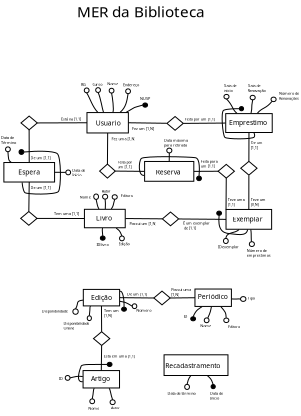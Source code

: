 <?xml version="1.0" encoding="UTF-8"?>
<dia:diagram xmlns:dia="http://www.lysator.liu.se/~alla/dia/">
  <dia:layer name="Segundo Plano" visible="true" active="true">
    <dia:object type="Standard - Ellipse" version="0" id="O0">
      <dia:attribute name="obj_pos">
        <dia:point val="25.4,48.8"/>
      </dia:attribute>
      <dia:attribute name="obj_bb">
        <dia:rectangle val="25.35,48.75;26.25,49.65"/>
      </dia:attribute>
      <dia:attribute name="elem_corner">
        <dia:point val="25.4,48.8"/>
      </dia:attribute>
      <dia:attribute name="elem_width">
        <dia:real val="0.8"/>
      </dia:attribute>
      <dia:attribute name="elem_height">
        <dia:real val="0.8"/>
      </dia:attribute>
    </dia:object>
    <dia:object type="Standard - BezierLine" version="0" id="O1">
      <dia:attribute name="obj_pos">
        <dia:point val="22.95,45.888"/>
      </dia:attribute>
      <dia:attribute name="obj_bb">
        <dia:rectangle val="24.762,47.4;25.865,48.865"/>
      </dia:attribute>
      <dia:attribute name="bez_points">
        <dia:point val="22.95,45.888"/>
        <dia:point val="23.5,46.35"/>
        <dia:point val="25.4,47.8"/>
        <dia:point val="25.8,48.8"/>
      </dia:attribute>
      <dia:attribute name="corner_types">
        <dia:enum val="0"/>
        <dia:enum val="0"/>
      </dia:attribute>
      <dia:connections>
        <dia:connection handle="0" to="O165" connection="8"/>
        <dia:connection handle="3" to="O0" connection="1"/>
      </dia:connections>
    </dia:object>
    <dia:object type="Standard - Text" version="1" id="O2">
      <dia:attribute name="obj_pos">
        <dia:point val="18.75,42.55"/>
      </dia:attribute>
      <dia:attribute name="obj_bb">
        <dia:rectangle val="18.75,41.955;20.64,43.502"/>
      </dia:attribute>
      <dia:attribute name="text">
        <dia:composite type="text">
          <dia:attribute name="string">
            <dia:string>#Nome
#</dia:string>
          </dia:attribute>
          <dia:attribute name="font">
            <dia:font family="sans" style="0" name="Helvetica"/>
          </dia:attribute>
          <dia:attribute name="height">
            <dia:real val="0.8"/>
          </dia:attribute>
          <dia:attribute name="pos">
            <dia:point val="18.75,42.55"/>
          </dia:attribute>
          <dia:attribute name="color">
            <dia:color val="#000000"/>
          </dia:attribute>
          <dia:attribute name="alignment">
            <dia:enum val="0"/>
          </dia:attribute>
        </dia:composite>
      </dia:attribute>
      <dia:attribute name="valign">
        <dia:enum val="3"/>
      </dia:attribute>
    </dia:object>
    <dia:object type="Standard - Text" version="1" id="O3">
      <dia:attribute name="obj_pos">
        <dia:point val="21.55,50.45"/>
      </dia:attribute>
      <dia:attribute name="obj_bb">
        <dia:rectangle val="21.55,49.855;23.608,51.403"/>
      </dia:attribute>
      <dia:attribute name="text">
        <dia:composite type="text">
          <dia:attribute name="string">
            <dia:string>#IDlivro
#</dia:string>
          </dia:attribute>
          <dia:attribute name="font">
            <dia:font family="sans" style="0" name="Helvetica"/>
          </dia:attribute>
          <dia:attribute name="height">
            <dia:real val="0.8"/>
          </dia:attribute>
          <dia:attribute name="pos">
            <dia:point val="21.55,50.45"/>
          </dia:attribute>
          <dia:attribute name="color">
            <dia:color val="#000000"/>
          </dia:attribute>
          <dia:attribute name="alignment">
            <dia:enum val="0"/>
          </dia:attribute>
        </dia:composite>
      </dia:attribute>
      <dia:attribute name="valign">
        <dia:enum val="3"/>
      </dia:attribute>
    </dia:object>
    <dia:object type="Flowchart - Diamond" version="0" id="O4">
      <dia:attribute name="obj_pos">
        <dia:point val="32.539,44.807"/>
      </dia:attribute>
      <dia:attribute name="obj_bb">
        <dia:rectangle val="32.489,44.757;35.306,47.143"/>
      </dia:attribute>
      <dia:attribute name="elem_corner">
        <dia:point val="32.539,44.807"/>
      </dia:attribute>
      <dia:attribute name="elem_width">
        <dia:real val="2.717"/>
      </dia:attribute>
      <dia:attribute name="elem_height">
        <dia:real val="2.286"/>
      </dia:attribute>
      <dia:attribute name="show_background">
        <dia:boolean val="true"/>
      </dia:attribute>
      <dia:attribute name="padding">
        <dia:real val="0.354"/>
      </dia:attribute>
      <dia:attribute name="text">
        <dia:composite type="text">
          <dia:attribute name="string">
            <dia:string>##</dia:string>
          </dia:attribute>
          <dia:attribute name="font">
            <dia:font family="sans" style="0" name="Helvetica"/>
          </dia:attribute>
          <dia:attribute name="height">
            <dia:real val="0.8"/>
          </dia:attribute>
          <dia:attribute name="pos">
            <dia:point val="33.898,46.145"/>
          </dia:attribute>
          <dia:attribute name="color">
            <dia:color val="#000000"/>
          </dia:attribute>
          <dia:attribute name="alignment">
            <dia:enum val="1"/>
          </dia:attribute>
        </dia:composite>
      </dia:attribute>
    </dia:object>
    <dia:object type="Standard - Ellipse" version="0" id="O5">
      <dia:attribute name="obj_pos">
        <dia:point val="21.1,41.8"/>
      </dia:attribute>
      <dia:attribute name="obj_bb">
        <dia:rectangle val="21.05,41.75;21.95,42.75"/>
      </dia:attribute>
      <dia:attribute name="elem_corner">
        <dia:point val="21.1,41.8"/>
      </dia:attribute>
      <dia:attribute name="elem_width">
        <dia:real val="0.8"/>
      </dia:attribute>
      <dia:attribute name="elem_height">
        <dia:real val="0.9"/>
      </dia:attribute>
    </dia:object>
    <dia:object type="Standard - Text" version="1" id="O6">
      <dia:attribute name="obj_pos">
        <dia:point val="22.451,41.558"/>
      </dia:attribute>
      <dia:attribute name="obj_bb">
        <dia:rectangle val="22.451,40.963;24.198,41.71"/>
      </dia:attribute>
      <dia:attribute name="text">
        <dia:composite type="text">
          <dia:attribute name="string">
            <dia:string>#Autor#</dia:string>
          </dia:attribute>
          <dia:attribute name="font">
            <dia:font family="sans" style="0" name="Helvetica"/>
          </dia:attribute>
          <dia:attribute name="height">
            <dia:real val="0.8"/>
          </dia:attribute>
          <dia:attribute name="pos">
            <dia:point val="22.451,41.558"/>
          </dia:attribute>
          <dia:attribute name="color">
            <dia:color val="#000000"/>
          </dia:attribute>
          <dia:attribute name="alignment">
            <dia:enum val="0"/>
          </dia:attribute>
        </dia:composite>
      </dia:attribute>
      <dia:attribute name="valign">
        <dia:enum val="3"/>
      </dia:attribute>
    </dia:object>
    <dia:object type="Standard - Text" version="1" id="O7">
      <dia:attribute name="obj_pos">
        <dia:point val="25.6,42.35"/>
      </dia:attribute>
      <dia:attribute name="obj_bb">
        <dia:rectangle val="25.6,41.755;27.887,42.502"/>
      </dia:attribute>
      <dia:attribute name="text">
        <dia:composite type="text">
          <dia:attribute name="string">
            <dia:string>#Editora#</dia:string>
          </dia:attribute>
          <dia:attribute name="font">
            <dia:font family="sans" style="0" name="Helvetica"/>
          </dia:attribute>
          <dia:attribute name="height">
            <dia:real val="0.8"/>
          </dia:attribute>
          <dia:attribute name="pos">
            <dia:point val="25.6,42.35"/>
          </dia:attribute>
          <dia:attribute name="color">
            <dia:color val="#000000"/>
          </dia:attribute>
          <dia:attribute name="alignment">
            <dia:enum val="0"/>
          </dia:attribute>
        </dia:composite>
      </dia:attribute>
      <dia:attribute name="valign">
        <dia:enum val="3"/>
      </dia:attribute>
    </dia:object>
    <dia:object type="Standard - Text" version="1" id="O8">
      <dia:attribute name="obj_pos">
        <dia:point val="25.25,50.35"/>
      </dia:attribute>
      <dia:attribute name="obj_bb">
        <dia:rectangle val="25.25,49.755;27.378,50.502"/>
      </dia:attribute>
      <dia:attribute name="text">
        <dia:composite type="text">
          <dia:attribute name="string">
            <dia:string>#Edição#</dia:string>
          </dia:attribute>
          <dia:attribute name="font">
            <dia:font family="sans" style="0" name="Helvetica"/>
          </dia:attribute>
          <dia:attribute name="height">
            <dia:real val="0.8"/>
          </dia:attribute>
          <dia:attribute name="pos">
            <dia:point val="25.25,50.35"/>
          </dia:attribute>
          <dia:attribute name="color">
            <dia:color val="#000000"/>
          </dia:attribute>
          <dia:attribute name="alignment">
            <dia:enum val="0"/>
          </dia:attribute>
        </dia:composite>
      </dia:attribute>
      <dia:attribute name="valign">
        <dia:enum val="3"/>
      </dia:attribute>
    </dia:object>
    <dia:object type="Standard - Ellipse" version="0" id="O9">
      <dia:attribute name="obj_pos">
        <dia:point val="22.575,41.85"/>
      </dia:attribute>
      <dia:attribute name="obj_bb">
        <dia:rectangle val="22.525,41.8;23.475,42.7"/>
      </dia:attribute>
      <dia:attribute name="elem_corner">
        <dia:point val="22.575,41.85"/>
      </dia:attribute>
      <dia:attribute name="elem_width">
        <dia:real val="0.85"/>
      </dia:attribute>
      <dia:attribute name="elem_height">
        <dia:real val="0.8"/>
      </dia:attribute>
    </dia:object>
    <dia:object type="Standard - Ellipse" version="0" id="O10">
      <dia:attribute name="obj_pos">
        <dia:point val="24.175,41.925"/>
      </dia:attribute>
      <dia:attribute name="obj_bb">
        <dia:rectangle val="24.125,41.875;25.075,42.725"/>
      </dia:attribute>
      <dia:attribute name="elem_corner">
        <dia:point val="24.175,41.925"/>
      </dia:attribute>
      <dia:attribute name="elem_width">
        <dia:real val="0.85"/>
      </dia:attribute>
      <dia:attribute name="elem_height">
        <dia:real val="0.75"/>
      </dia:attribute>
    </dia:object>
    <dia:object type="Standard - BezierLine" version="0" id="O11">
      <dia:attribute name="obj_pos">
        <dia:point val="22.95,45.888"/>
      </dia:attribute>
      <dia:attribute name="obj_bb">
        <dia:rectangle val="21.439,42.639;22.042,44.369"/>
      </dia:attribute>
      <dia:attribute name="bez_points">
        <dia:point val="22.95,45.888"/>
        <dia:point val="22.65,45.4"/>
        <dia:point val="21.7,43.5"/>
        <dia:point val="21.5,42.7"/>
      </dia:attribute>
      <dia:attribute name="corner_types">
        <dia:enum val="0"/>
        <dia:enum val="0"/>
      </dia:attribute>
      <dia:connections>
        <dia:connection handle="0" to="O165" connection="8"/>
        <dia:connection handle="3" to="O5" connection="6"/>
      </dia:connections>
    </dia:object>
    <dia:object type="Standard - BezierLine" version="0" id="O12">
      <dia:attribute name="obj_pos">
        <dia:point val="22.6,48.8"/>
      </dia:attribute>
      <dia:attribute name="obj_bb">
        <dia:rectangle val="22.478,47.415;22.65,48.85"/>
      </dia:attribute>
      <dia:attribute name="bez_points">
        <dia:point val="22.6,48.8"/>
        <dia:point val="22.6,48.35"/>
        <dia:point val="22.85,46.3"/>
        <dia:point val="22.95,45.888"/>
      </dia:attribute>
      <dia:attribute name="corner_types">
        <dia:enum val="0"/>
        <dia:enum val="0"/>
      </dia:attribute>
      <dia:connections>
        <dia:connection handle="0" to="O161" connection="1"/>
        <dia:connection handle="3" to="O165" connection="8"/>
      </dia:connections>
    </dia:object>
    <dia:object type="Standard - BezierLine" version="0" id="O13">
      <dia:attribute name="obj_pos">
        <dia:point val="24.6,42.675"/>
      </dia:attribute>
      <dia:attribute name="obj_bb">
        <dia:rectangle val="23.962,42.613;24.662,44.369"/>
      </dia:attribute>
      <dia:attribute name="bez_points">
        <dia:point val="24.6,42.675"/>
        <dia:point val="24.3,43.7"/>
        <dia:point val="23.35,45.3"/>
        <dia:point val="22.95,45.888"/>
      </dia:attribute>
      <dia:attribute name="corner_types">
        <dia:enum val="0"/>
        <dia:enum val="0"/>
      </dia:attribute>
      <dia:connections>
        <dia:connection handle="0" to="O10" connection="6"/>
        <dia:connection handle="3" to="O165" connection="8"/>
      </dia:connections>
    </dia:object>
    <dia:object type="Standard - BezierLine" version="0" id="O14">
      <dia:attribute name="obj_pos">
        <dia:point val="23,42.65"/>
      </dia:attribute>
      <dia:attribute name="obj_bb">
        <dia:rectangle val="22.947,42.597;23.103,44.352"/>
      </dia:attribute>
      <dia:attribute name="bez_points">
        <dia:point val="23,42.65"/>
        <dia:point val="23.05,43.45"/>
        <dia:point val="23,44.85"/>
        <dia:point val="22.95,45.888"/>
      </dia:attribute>
      <dia:attribute name="corner_types">
        <dia:enum val="0"/>
        <dia:enum val="0"/>
      </dia:attribute>
      <dia:connections>
        <dia:connection handle="0" to="O9" connection="6"/>
        <dia:connection handle="3" to="O165" connection="8"/>
      </dia:connections>
    </dia:object>
    <dia:object type="Standard - Line" version="0" id="O15">
      <dia:attribute name="obj_pos">
        <dia:point val="26.35,45.888"/>
      </dia:attribute>
      <dia:attribute name="obj_bb">
        <dia:rectangle val="26.3,45.837;32.546,45.989"/>
      </dia:attribute>
      <dia:attribute name="conn_endpoints">
        <dia:point val="26.35,45.888"/>
        <dia:point val="32.495,45.938"/>
      </dia:attribute>
      <dia:attribute name="numcp">
        <dia:int val="1"/>
      </dia:attribute>
      <dia:connections>
        <dia:connection handle="0" to="O165" connection="4"/>
        <dia:connection handle="1" to="O4" connection="16"/>
      </dia:connections>
    </dia:object>
    <dia:object type="Standard - Text" version="1" id="O16">
      <dia:attribute name="obj_pos">
        <dia:point val="22.406,38.272"/>
      </dia:attribute>
      <dia:attribute name="obj_bb">
        <dia:rectangle val="22.406,37.677;22.406,38.424"/>
      </dia:attribute>
      <dia:attribute name="text">
        <dia:composite type="text">
          <dia:attribute name="string">
            <dia:string>##</dia:string>
          </dia:attribute>
          <dia:attribute name="font">
            <dia:font family="sans" style="0" name="Helvetica"/>
          </dia:attribute>
          <dia:attribute name="height">
            <dia:real val="0.8"/>
          </dia:attribute>
          <dia:attribute name="pos">
            <dia:point val="22.406,38.272"/>
          </dia:attribute>
          <dia:attribute name="color">
            <dia:color val="#000000"/>
          </dia:attribute>
          <dia:attribute name="alignment">
            <dia:enum val="0"/>
          </dia:attribute>
        </dia:composite>
      </dia:attribute>
      <dia:attribute name="valign">
        <dia:enum val="3"/>
      </dia:attribute>
      <dia:connections>
        <dia:connection handle="0" to="O79" connection="11"/>
      </dia:connections>
    </dia:object>
    <dia:object type="Standard - Line" version="0" id="O17">
      <dia:attribute name="obj_pos">
        <dia:point val="35.3,45.961"/>
      </dia:attribute>
      <dia:attribute name="obj_bb">
        <dia:rectangle val="35.25,45.911;43.2,46.075"/>
      </dia:attribute>
      <dia:attribute name="conn_endpoints">
        <dia:point val="35.3,45.961"/>
        <dia:point val="43.15,46.025"/>
      </dia:attribute>
      <dia:attribute name="numcp">
        <dia:int val="1"/>
      </dia:attribute>
      <dia:connections>
        <dia:connection handle="0" to="O4" connection="16"/>
        <dia:connection handle="1" to="O18" connection="3"/>
      </dia:connections>
    </dia:object>
    <dia:group>
      <dia:object type="Standard - Box" version="0" id="O18">
        <dia:attribute name="obj_pos">
          <dia:point val="43.15,44.375"/>
        </dia:attribute>
        <dia:attribute name="obj_bb">
          <dia:rectangle val="43.1,44.325;50.8,47.725"/>
        </dia:attribute>
        <dia:attribute name="elem_corner">
          <dia:point val="43.15,44.375"/>
        </dia:attribute>
        <dia:attribute name="elem_width">
          <dia:real val="7.6"/>
        </dia:attribute>
        <dia:attribute name="elem_height">
          <dia:real val="3.3"/>
        </dia:attribute>
        <dia:attribute name="show_background">
          <dia:boolean val="true"/>
        </dia:attribute>
      </dia:object>
      <dia:object type="Standard - Text" version="1" id="O19">
        <dia:attribute name="obj_pos">
          <dia:point val="44.25,46.4"/>
        </dia:attribute>
        <dia:attribute name="obj_bb">
          <dia:rectangle val="44.25,45.35;49.578,46.667"/>
        </dia:attribute>
        <dia:attribute name="text">
          <dia:composite type="text">
            <dia:attribute name="string">
              <dia:string>#Exemplar#</dia:string>
            </dia:attribute>
            <dia:attribute name="font">
              <dia:font family="sans" style="0" name="Helvetica"/>
            </dia:attribute>
            <dia:attribute name="height">
              <dia:real val="1.411"/>
            </dia:attribute>
            <dia:attribute name="pos">
              <dia:point val="44.25,46.4"/>
            </dia:attribute>
            <dia:attribute name="color">
              <dia:color val="#000000"/>
            </dia:attribute>
            <dia:attribute name="alignment">
              <dia:enum val="0"/>
            </dia:attribute>
          </dia:composite>
        </dia:attribute>
        <dia:attribute name="valign">
          <dia:enum val="3"/>
        </dia:attribute>
      </dia:object>
    </dia:group>
    <dia:object type="Standard - Ellipse" version="0" id="O20">
      <dia:attribute name="obj_pos">
        <dia:point val="42.721,49.203"/>
      </dia:attribute>
      <dia:attribute name="obj_bb">
        <dia:rectangle val="42.671,49.153;43.571,50.102"/>
      </dia:attribute>
      <dia:attribute name="elem_corner">
        <dia:point val="42.721,49.203"/>
      </dia:attribute>
      <dia:attribute name="elem_width">
        <dia:real val="0.8"/>
      </dia:attribute>
      <dia:attribute name="elem_height">
        <dia:real val="0.85"/>
      </dia:attribute>
    </dia:object>
    <dia:object type="Standard - BezierLine" version="0" id="O21">
      <dia:attribute name="obj_pos">
        <dia:point val="46.95,46.025"/>
      </dia:attribute>
      <dia:attribute name="obj_bb">
        <dia:rectangle val="41.902,45.295;46.797,48.613"/>
      </dia:attribute>
      <dia:attribute name="bez_points">
        <dia:point val="46.95,46.025"/>
        <dia:point val="46.8,47.25"/>
        <dia:point val="44.9,48.5"/>
        <dia:point val="43.7,48.4"/>
        <dia:point val="42.5,48.3"/>
        <dia:point val="41.75,47.65"/>
        <dia:point val="42,45.35"/>
      </dia:attribute>
      <dia:attribute name="corner_types">
        <dia:enum val="0"/>
        <dia:enum val="0"/>
        <dia:enum val="0"/>
      </dia:attribute>
      <dia:connections>
        <dia:connection handle="0" to="O18" connection="8"/>
        <dia:connection handle="6" to="O22" connection="6"/>
      </dia:connections>
    </dia:object>
    <dia:object type="Standard - Ellipse" version="0" id="O22">
      <dia:attribute name="obj_pos">
        <dia:point val="41.6,44.65"/>
      </dia:attribute>
      <dia:attribute name="obj_bb">
        <dia:rectangle val="41.55,44.6;42.45,45.4"/>
      </dia:attribute>
      <dia:attribute name="elem_corner">
        <dia:point val="41.6,44.65"/>
      </dia:attribute>
      <dia:attribute name="elem_width">
        <dia:real val="0.8"/>
      </dia:attribute>
      <dia:attribute name="elem_height">
        <dia:real val="0.7"/>
      </dia:attribute>
      <dia:attribute name="border_width">
        <dia:real val="0.1"/>
      </dia:attribute>
      <dia:attribute name="inner_color">
        <dia:color val="#000000"/>
      </dia:attribute>
    </dia:object>
    <dia:object type="Standard - Text" version="1" id="O23">
      <dia:attribute name="obj_pos">
        <dia:point val="41.8,50.85"/>
      </dia:attribute>
      <dia:attribute name="obj_bb">
        <dia:rectangle val="41.8,50.255;45.485,51.002"/>
      </dia:attribute>
      <dia:attribute name="text">
        <dia:composite type="text">
          <dia:attribute name="string">
            <dia:string>#IDexemplar#</dia:string>
          </dia:attribute>
          <dia:attribute name="font">
            <dia:font family="sans" style="0" name="Helvetica"/>
          </dia:attribute>
          <dia:attribute name="height">
            <dia:real val="0.8"/>
          </dia:attribute>
          <dia:attribute name="pos">
            <dia:point val="41.8,50.85"/>
          </dia:attribute>
          <dia:attribute name="color">
            <dia:color val="#000000"/>
          </dia:attribute>
          <dia:attribute name="alignment">
            <dia:enum val="0"/>
          </dia:attribute>
        </dia:composite>
      </dia:attribute>
      <dia:attribute name="valign">
        <dia:enum val="3"/>
      </dia:attribute>
    </dia:object>
    <dia:object type="Standard - BezierLine" version="0" id="O24">
      <dia:attribute name="obj_pos">
        <dia:point val="46.95,46.025"/>
      </dia:attribute>
      <dia:attribute name="obj_bb">
        <dia:rectangle val="43.066,47.654;45.38,49.258"/>
      </dia:attribute>
      <dia:attribute name="bez_points">
        <dia:point val="46.95,46.025"/>
        <dia:point val="46.25,46.75"/>
        <dia:point val="43.271,48.028"/>
        <dia:point val="43.121,49.203"/>
      </dia:attribute>
      <dia:attribute name="corner_types">
        <dia:enum val="0"/>
        <dia:enum val="0"/>
      </dia:attribute>
      <dia:connections>
        <dia:connection handle="0" to="O18" connection="8"/>
        <dia:connection handle="3" to="O20" connection="1"/>
      </dia:connections>
    </dia:object>
    <dia:object type="Standard - Text" version="1" id="O25">
      <dia:attribute name="obj_pos">
        <dia:point val="27.05,46.975"/>
      </dia:attribute>
      <dia:attribute name="obj_bb">
        <dia:rectangle val="27.05,46.361;32.094,47.165"/>
      </dia:attribute>
      <dia:attribute name="text">
        <dia:composite type="text">
          <dia:attribute name="string">
            <dia:string>#Possui um [1,N]#</dia:string>
          </dia:attribute>
          <dia:attribute name="font">
            <dia:font family="sans" style="0" name="Helvetica"/>
          </dia:attribute>
          <dia:attribute name="height">
            <dia:real val="0.8"/>
          </dia:attribute>
          <dia:attribute name="pos">
            <dia:point val="27.05,46.975"/>
          </dia:attribute>
          <dia:attribute name="color">
            <dia:color val="#000000"/>
          </dia:attribute>
          <dia:attribute name="alignment">
            <dia:enum val="0"/>
          </dia:attribute>
        </dia:composite>
      </dia:attribute>
      <dia:attribute name="valign">
        <dia:enum val="3"/>
      </dia:attribute>
    </dia:object>
    <dia:object type="Standard - Text" version="1" id="O26">
      <dia:attribute name="obj_pos">
        <dia:point val="36,46.9"/>
      </dia:attribute>
      <dia:attribute name="obj_bb">
        <dia:rectangle val="36,46.305;40.84,47.852"/>
      </dia:attribute>
      <dia:attribute name="text">
        <dia:composite type="text">
          <dia:attribute name="string">
            <dia:string>#É um exemplar
 de [1,1]#</dia:string>
          </dia:attribute>
          <dia:attribute name="font">
            <dia:font family="sans" style="0" name="Helvetica"/>
          </dia:attribute>
          <dia:attribute name="height">
            <dia:real val="0.8"/>
          </dia:attribute>
          <dia:attribute name="pos">
            <dia:point val="36,46.9"/>
          </dia:attribute>
          <dia:attribute name="color">
            <dia:color val="#000000"/>
          </dia:attribute>
          <dia:attribute name="alignment">
            <dia:enum val="0"/>
          </dia:attribute>
        </dia:composite>
      </dia:attribute>
      <dia:attribute name="valign">
        <dia:enum val="3"/>
      </dia:attribute>
    </dia:object>
    <dia:object type="Flowchart - Diamond" version="0" id="O27">
      <dia:attribute name="obj_pos">
        <dia:point val="45.6,36.36"/>
      </dia:attribute>
      <dia:attribute name="obj_bb">
        <dia:rectangle val="45.55,36.31;48.367,38.696"/>
      </dia:attribute>
      <dia:attribute name="elem_corner">
        <dia:point val="45.6,36.36"/>
      </dia:attribute>
      <dia:attribute name="elem_width">
        <dia:real val="2.717"/>
      </dia:attribute>
      <dia:attribute name="elem_height">
        <dia:real val="2.286"/>
      </dia:attribute>
      <dia:attribute name="show_background">
        <dia:boolean val="true"/>
      </dia:attribute>
      <dia:attribute name="padding">
        <dia:real val="0.354"/>
      </dia:attribute>
      <dia:attribute name="text">
        <dia:composite type="text">
          <dia:attribute name="string">
            <dia:string>##</dia:string>
          </dia:attribute>
          <dia:attribute name="font">
            <dia:font family="sans" style="0" name="Helvetica"/>
          </dia:attribute>
          <dia:attribute name="height">
            <dia:real val="0.8"/>
          </dia:attribute>
          <dia:attribute name="pos">
            <dia:point val="46.958,37.698"/>
          </dia:attribute>
          <dia:attribute name="color">
            <dia:color val="#000000"/>
          </dia:attribute>
          <dia:attribute name="alignment">
            <dia:enum val="1"/>
          </dia:attribute>
        </dia:composite>
      </dia:attribute>
    </dia:object>
    <dia:object type="Standard - Line" version="0" id="O28">
      <dia:attribute name="obj_pos">
        <dia:point val="46.95,44.375"/>
      </dia:attribute>
      <dia:attribute name="obj_bb">
        <dia:rectangle val="46.9,38.645;47.007,44.425"/>
      </dia:attribute>
      <dia:attribute name="conn_endpoints">
        <dia:point val="46.95,44.375"/>
        <dia:point val="46.957,38.695"/>
      </dia:attribute>
      <dia:attribute name="numcp">
        <dia:int val="1"/>
      </dia:attribute>
      <dia:connections>
        <dia:connection handle="0" to="O18" connection="1"/>
        <dia:connection handle="1" to="O27" connection="16"/>
      </dia:connections>
    </dia:object>
    <dia:object type="Standard - Line" version="0" id="O29">
      <dia:attribute name="obj_pos">
        <dia:point val="46.958,36.36"/>
      </dia:attribute>
      <dia:attribute name="obj_bb">
        <dia:rectangle val="46.908,31.5;47.025,36.41"/>
      </dia:attribute>
      <dia:attribute name="conn_endpoints">
        <dia:point val="46.958,36.36"/>
        <dia:point val="46.975,31.55"/>
      </dia:attribute>
      <dia:attribute name="numcp">
        <dia:int val="1"/>
      </dia:attribute>
      <dia:connections>
        <dia:connection handle="0" to="O27" connection="0"/>
        <dia:connection handle="1" to="O168" connection="13"/>
      </dia:connections>
    </dia:object>
    <dia:object type="Flowchart - Diamond" version="0" id="O30">
      <dia:attribute name="obj_pos">
        <dia:point val="33.3,28.887"/>
      </dia:attribute>
      <dia:attribute name="obj_bb">
        <dia:rectangle val="33.25,28.837;36.067,31.224"/>
      </dia:attribute>
      <dia:attribute name="elem_corner">
        <dia:point val="33.3,28.887"/>
      </dia:attribute>
      <dia:attribute name="elem_width">
        <dia:real val="2.717"/>
      </dia:attribute>
      <dia:attribute name="elem_height">
        <dia:real val="2.286"/>
      </dia:attribute>
      <dia:attribute name="show_background">
        <dia:boolean val="true"/>
      </dia:attribute>
      <dia:attribute name="padding">
        <dia:real val="0.354"/>
      </dia:attribute>
      <dia:attribute name="text">
        <dia:composite type="text">
          <dia:attribute name="string">
            <dia:string>##</dia:string>
          </dia:attribute>
          <dia:attribute name="font">
            <dia:font family="sans" style="0" name="Helvetica"/>
          </dia:attribute>
          <dia:attribute name="height">
            <dia:real val="0.8"/>
          </dia:attribute>
          <dia:attribute name="pos">
            <dia:point val="34.658,30.226"/>
          </dia:attribute>
          <dia:attribute name="color">
            <dia:color val="#000000"/>
          </dia:attribute>
          <dia:attribute name="alignment">
            <dia:enum val="1"/>
          </dia:attribute>
        </dia:composite>
      </dia:attribute>
    </dia:object>
    <dia:object type="Standard - Line" version="0" id="O31">
      <dia:attribute name="obj_pos">
        <dia:point val="43.1,29.975"/>
      </dia:attribute>
      <dia:attribute name="obj_bb">
        <dia:rectangle val="35.966,29.925;43.15,30.081"/>
      </dia:attribute>
      <dia:attribute name="conn_endpoints">
        <dia:point val="43.1,29.975"/>
        <dia:point val="36.017,30.031"/>
      </dia:attribute>
      <dia:attribute name="numcp">
        <dia:int val="1"/>
      </dia:attribute>
      <dia:connections>
        <dia:connection handle="0" to="O168" connection="7"/>
        <dia:connection handle="1" to="O30" connection="4"/>
      </dia:connections>
    </dia:object>
    <dia:group>
      <dia:object type="Standard - Box" version="0" id="O32">
        <dia:attribute name="obj_pos">
          <dia:point val="19.975,28.227"/>
        </dia:attribute>
        <dia:attribute name="obj_bb">
          <dia:rectangle val="19.925,28.177;26.925,31.677"/>
        </dia:attribute>
        <dia:attribute name="elem_corner">
          <dia:point val="19.975,28.227"/>
        </dia:attribute>
        <dia:attribute name="elem_width">
          <dia:real val="6.9"/>
        </dia:attribute>
        <dia:attribute name="elem_height">
          <dia:real val="3.4"/>
        </dia:attribute>
        <dia:attribute name="show_background">
          <dia:boolean val="true"/>
        </dia:attribute>
      </dia:object>
      <dia:object type="Standard - Text" version="1" id="O33">
        <dia:attribute name="obj_pos">
          <dia:point val="21.45,30.4"/>
        </dia:attribute>
        <dia:attribute name="obj_bb">
          <dia:rectangle val="21.45,29.35;25.74,30.668"/>
        </dia:attribute>
        <dia:attribute name="text">
          <dia:composite type="text">
            <dia:attribute name="string">
              <dia:string>#Usuario#</dia:string>
            </dia:attribute>
            <dia:attribute name="font">
              <dia:font family="sans" style="0" name="Helvetica"/>
            </dia:attribute>
            <dia:attribute name="height">
              <dia:real val="1.411"/>
            </dia:attribute>
            <dia:attribute name="pos">
              <dia:point val="21.45,30.4"/>
            </dia:attribute>
            <dia:attribute name="color">
              <dia:color val="#000000"/>
            </dia:attribute>
            <dia:attribute name="alignment">
              <dia:enum val="0"/>
            </dia:attribute>
          </dia:composite>
        </dia:attribute>
        <dia:attribute name="valign">
          <dia:enum val="3"/>
        </dia:attribute>
      </dia:object>
    </dia:group>
    <dia:object type="Standard - Line" version="0" id="O34">
      <dia:attribute name="obj_pos">
        <dia:point val="26.875,29.927"/>
      </dia:attribute>
      <dia:attribute name="obj_bb">
        <dia:rectangle val="26.824,29.877;33.313,30.063"/>
      </dia:attribute>
      <dia:attribute name="conn_endpoints">
        <dia:point val="26.875,29.927"/>
        <dia:point val="33.263,30.012"/>
      </dia:attribute>
      <dia:attribute name="numcp">
        <dia:int val="1"/>
      </dia:attribute>
      <dia:connections>
        <dia:connection handle="0" to="O32" connection="4"/>
        <dia:connection handle="1" to="O30" connection="16"/>
      </dia:connections>
    </dia:object>
    <dia:object type="Flowchart - Diamond" version="0" id="O35">
      <dia:attribute name="obj_pos">
        <dia:point val="8.975,28.812"/>
      </dia:attribute>
      <dia:attribute name="obj_bb">
        <dia:rectangle val="8.925,28.762;11.742,31.149"/>
      </dia:attribute>
      <dia:attribute name="elem_corner">
        <dia:point val="8.975,28.812"/>
      </dia:attribute>
      <dia:attribute name="elem_width">
        <dia:real val="2.717"/>
      </dia:attribute>
      <dia:attribute name="elem_height">
        <dia:real val="2.286"/>
      </dia:attribute>
      <dia:attribute name="show_background">
        <dia:boolean val="true"/>
      </dia:attribute>
      <dia:attribute name="padding">
        <dia:real val="0.354"/>
      </dia:attribute>
      <dia:attribute name="text">
        <dia:composite type="text">
          <dia:attribute name="string">
            <dia:string>##</dia:string>
          </dia:attribute>
          <dia:attribute name="font">
            <dia:font family="sans" style="0" name="Helvetica"/>
          </dia:attribute>
          <dia:attribute name="height">
            <dia:real val="0.8"/>
          </dia:attribute>
          <dia:attribute name="pos">
            <dia:point val="10.333,30.151"/>
          </dia:attribute>
          <dia:attribute name="color">
            <dia:color val="#000000"/>
          </dia:attribute>
          <dia:attribute name="alignment">
            <dia:enum val="1"/>
          </dia:attribute>
        </dia:composite>
      </dia:attribute>
    </dia:object>
    <dia:object type="Flowchart - Diamond" version="0" id="O36">
      <dia:attribute name="obj_pos">
        <dia:point val="8.925,44.722"/>
      </dia:attribute>
      <dia:attribute name="obj_bb">
        <dia:rectangle val="8.875,44.672;11.692,47.059"/>
      </dia:attribute>
      <dia:attribute name="elem_corner">
        <dia:point val="8.925,44.722"/>
      </dia:attribute>
      <dia:attribute name="elem_width">
        <dia:real val="2.717"/>
      </dia:attribute>
      <dia:attribute name="elem_height">
        <dia:real val="2.286"/>
      </dia:attribute>
      <dia:attribute name="show_background">
        <dia:boolean val="true"/>
      </dia:attribute>
      <dia:attribute name="padding">
        <dia:real val="0.354"/>
      </dia:attribute>
      <dia:attribute name="text">
        <dia:composite type="text">
          <dia:attribute name="string">
            <dia:string>##</dia:string>
          </dia:attribute>
          <dia:attribute name="font">
            <dia:font family="sans" style="0" name="Helvetica"/>
          </dia:attribute>
          <dia:attribute name="height">
            <dia:real val="0.8"/>
          </dia:attribute>
          <dia:attribute name="pos">
            <dia:point val="10.283,46.061"/>
          </dia:attribute>
          <dia:attribute name="color">
            <dia:color val="#000000"/>
          </dia:attribute>
          <dia:attribute name="alignment">
            <dia:enum val="1"/>
          </dia:attribute>
        </dia:composite>
      </dia:attribute>
    </dia:object>
    <dia:object type="Standard - Line" version="0" id="O37">
      <dia:attribute name="obj_pos">
        <dia:point val="10.35,36.553"/>
      </dia:attribute>
      <dia:attribute name="obj_bb">
        <dia:rectangle val="10.283,31.049;10.4,36.603"/>
      </dia:attribute>
      <dia:attribute name="conn_endpoints">
        <dia:point val="10.35,36.553"/>
        <dia:point val="10.333,31.099"/>
      </dia:attribute>
      <dia:attribute name="numcp">
        <dia:int val="1"/>
      </dia:attribute>
      <dia:connections>
        <dia:connection handle="0" to="O87" connection="1"/>
        <dia:connection handle="1" to="O35" connection="8"/>
      </dia:connections>
    </dia:object>
    <dia:object type="Standard - Line" version="0" id="O38">
      <dia:attribute name="obj_pos">
        <dia:point val="11.692,29.956"/>
      </dia:attribute>
      <dia:attribute name="obj_bb">
        <dia:rectangle val="11.642,29.877;20.025,30.006"/>
      </dia:attribute>
      <dia:attribute name="conn_endpoints">
        <dia:point val="11.692,29.956"/>
        <dia:point val="19.975,29.927"/>
      </dia:attribute>
      <dia:attribute name="numcp">
        <dia:int val="1"/>
      </dia:attribute>
      <dia:connections>
        <dia:connection handle="0" to="O35" connection="4"/>
        <dia:connection handle="1" to="O32" connection="3"/>
      </dia:connections>
    </dia:object>
    <dia:object type="Standard - Line" version="0" id="O39">
      <dia:attribute name="obj_pos">
        <dia:point val="10.35,39.803"/>
      </dia:attribute>
      <dia:attribute name="obj_bb">
        <dia:rectangle val="10.233,39.752;10.401,44.773"/>
      </dia:attribute>
      <dia:attribute name="conn_endpoints">
        <dia:point val="10.35,39.803"/>
        <dia:point val="10.283,44.722"/>
      </dia:attribute>
      <dia:attribute name="numcp">
        <dia:int val="1"/>
      </dia:attribute>
      <dia:connections>
        <dia:connection handle="0" to="O87" connection="6"/>
        <dia:connection handle="1" to="O36" connection="0"/>
      </dia:connections>
    </dia:object>
    <dia:object type="Standard - Line" version="0" id="O40">
      <dia:attribute name="obj_pos">
        <dia:point val="11.642,45.866"/>
      </dia:attribute>
      <dia:attribute name="obj_bb">
        <dia:rectangle val="11.591,45.816;19.6,45.938"/>
      </dia:attribute>
      <dia:attribute name="conn_endpoints">
        <dia:point val="11.642,45.866"/>
        <dia:point val="19.55,45.888"/>
      </dia:attribute>
      <dia:attribute name="numcp">
        <dia:int val="1"/>
      </dia:attribute>
      <dia:connections>
        <dia:connection handle="0" to="O36" connection="4"/>
        <dia:connection handle="1" to="O165" connection="3"/>
      </dia:connections>
    </dia:object>
    <dia:group>
      <dia:object type="Standard - Box" version="0" id="O41">
        <dia:attribute name="obj_pos">
          <dia:point val="19.325,71.228"/>
        </dia:attribute>
        <dia:attribute name="obj_bb">
          <dia:rectangle val="19.275,71.177;25.45,74.177"/>
        </dia:attribute>
        <dia:attribute name="elem_corner">
          <dia:point val="19.325,71.228"/>
        </dia:attribute>
        <dia:attribute name="elem_width">
          <dia:real val="6.075"/>
        </dia:attribute>
        <dia:attribute name="elem_height">
          <dia:real val="2.9"/>
        </dia:attribute>
        <dia:attribute name="show_background">
          <dia:boolean val="true"/>
        </dia:attribute>
      </dia:object>
      <dia:object type="Standard - Text" version="1" id="O42">
        <dia:attribute name="obj_pos">
          <dia:point val="20.65,72.95"/>
        </dia:attribute>
        <dia:attribute name="obj_bb">
          <dia:rectangle val="20.65,71.9;24.05,74.629"/>
        </dia:attribute>
        <dia:attribute name="text">
          <dia:composite type="text">
            <dia:attribute name="string">
              <dia:string>#Artigo
#</dia:string>
            </dia:attribute>
            <dia:attribute name="font">
              <dia:font family="sans" style="0" name="Helvetica"/>
            </dia:attribute>
            <dia:attribute name="height">
              <dia:real val="1.411"/>
            </dia:attribute>
            <dia:attribute name="pos">
              <dia:point val="20.65,72.95"/>
            </dia:attribute>
            <dia:attribute name="color">
              <dia:color val="#000000"/>
            </dia:attribute>
            <dia:attribute name="alignment">
              <dia:enum val="0"/>
            </dia:attribute>
          </dia:composite>
        </dia:attribute>
        <dia:attribute name="valign">
          <dia:enum val="3"/>
        </dia:attribute>
      </dia:object>
    </dia:group>
    <dia:object type="Standard - Text" version="1" id="O43">
      <dia:attribute name="obj_pos">
        <dia:point val="47.291,42.953"/>
      </dia:attribute>
      <dia:attribute name="obj_bb">
        <dia:rectangle val="47.291,42.339;50.195,43.942"/>
      </dia:attribute>
      <dia:attribute name="text">
        <dia:composite type="text">
          <dia:attribute name="string">
            <dia:string>#Teve um 
[0,N]#</dia:string>
          </dia:attribute>
          <dia:attribute name="font">
            <dia:font family="sans" style="0" name="Helvetica"/>
          </dia:attribute>
          <dia:attribute name="height">
            <dia:real val="0.8"/>
          </dia:attribute>
          <dia:attribute name="pos">
            <dia:point val="47.291,42.953"/>
          </dia:attribute>
          <dia:attribute name="color">
            <dia:color val="#000000"/>
          </dia:attribute>
          <dia:attribute name="alignment">
            <dia:enum val="0"/>
          </dia:attribute>
        </dia:composite>
      </dia:attribute>
      <dia:attribute name="valign">
        <dia:enum val="3"/>
      </dia:attribute>
    </dia:object>
    <dia:object type="Standard - Text" version="1" id="O44">
      <dia:attribute name="obj_pos">
        <dia:point val="47.291,33.502"/>
      </dia:attribute>
      <dia:attribute name="obj_bb">
        <dia:rectangle val="47.291,32.907;49.409,34.455"/>
      </dia:attribute>
      <dia:attribute name="text">
        <dia:composite type="text">
          <dia:attribute name="string">
            <dia:string>#De um
[1,1]#</dia:string>
          </dia:attribute>
          <dia:attribute name="font">
            <dia:font family="sans" style="0" name="Helvetica"/>
          </dia:attribute>
          <dia:attribute name="height">
            <dia:real val="0.8"/>
          </dia:attribute>
          <dia:attribute name="pos">
            <dia:point val="47.291,33.502"/>
          </dia:attribute>
          <dia:attribute name="color">
            <dia:color val="#000000"/>
          </dia:attribute>
          <dia:attribute name="alignment">
            <dia:enum val="0"/>
          </dia:attribute>
        </dia:composite>
      </dia:attribute>
      <dia:attribute name="valign">
        <dia:enum val="3"/>
      </dia:attribute>
    </dia:object>
    <dia:object type="Standard - Text" version="1" id="O45">
      <dia:attribute name="obj_pos">
        <dia:point val="36.291,29.558"/>
      </dia:attribute>
      <dia:attribute name="obj_bb">
        <dia:rectangle val="36.291,28.962;42.054,29.71"/>
      </dia:attribute>
      <dia:attribute name="text">
        <dia:composite type="text">
          <dia:attribute name="string">
            <dia:string>#Feito por um [1,1]#</dia:string>
          </dia:attribute>
          <dia:attribute name="font">
            <dia:font family="sans" style="0" name="Helvetica"/>
          </dia:attribute>
          <dia:attribute name="height">
            <dia:real val="0.8"/>
          </dia:attribute>
          <dia:attribute name="pos">
            <dia:point val="36.291,29.558"/>
          </dia:attribute>
          <dia:attribute name="color">
            <dia:color val="#000000"/>
          </dia:attribute>
          <dia:attribute name="alignment">
            <dia:enum val="0"/>
          </dia:attribute>
        </dia:composite>
      </dia:attribute>
      <dia:attribute name="valign">
        <dia:enum val="3"/>
      </dia:attribute>
    </dia:object>
    <dia:object type="Standard - Text" version="1" id="O46">
      <dia:attribute name="obj_pos">
        <dia:point val="27.491,31.152"/>
      </dia:attribute>
      <dia:attribute name="obj_bb">
        <dia:rectangle val="27.491,30.539;31.595,31.342"/>
      </dia:attribute>
      <dia:attribute name="text">
        <dia:composite type="text">
          <dia:attribute name="string">
            <dia:string>#Fez um [1,N]#</dia:string>
          </dia:attribute>
          <dia:attribute name="font">
            <dia:font family="sans" style="0" name="Helvetica"/>
          </dia:attribute>
          <dia:attribute name="height">
            <dia:real val="0.8"/>
          </dia:attribute>
          <dia:attribute name="pos">
            <dia:point val="27.491,31.152"/>
          </dia:attribute>
          <dia:attribute name="color">
            <dia:color val="#000000"/>
          </dia:attribute>
          <dia:attribute name="alignment">
            <dia:enum val="0"/>
          </dia:attribute>
        </dia:composite>
      </dia:attribute>
      <dia:attribute name="valign">
        <dia:enum val="3"/>
      </dia:attribute>
    </dia:object>
    <dia:object type="Standard - Text" version="1" id="O47">
      <dia:attribute name="obj_pos">
        <dia:point val="46.742,24.003"/>
      </dia:attribute>
      <dia:attribute name="obj_bb">
        <dia:rectangle val="46.742,23.407;50.261,24.955"/>
      </dia:attribute>
      <dia:attribute name="text">
        <dia:composite type="text">
          <dia:attribute name="string">
            <dia:string>#Data de 
Renovação#</dia:string>
          </dia:attribute>
          <dia:attribute name="font">
            <dia:font family="sans" style="0" name="Helvetica"/>
          </dia:attribute>
          <dia:attribute name="height">
            <dia:real val="0.8"/>
          </dia:attribute>
          <dia:attribute name="pos">
            <dia:point val="46.742,24.003"/>
          </dia:attribute>
          <dia:attribute name="color">
            <dia:color val="#000000"/>
          </dia:attribute>
          <dia:attribute name="alignment">
            <dia:enum val="0"/>
          </dia:attribute>
        </dia:composite>
      </dia:attribute>
      <dia:attribute name="valign">
        <dia:enum val="3"/>
      </dia:attribute>
    </dia:object>
    <dia:object type="Standard - Text" version="1" id="O48">
      <dia:attribute name="obj_pos">
        <dia:point val="42.742,24.003"/>
      </dia:attribute>
      <dia:attribute name="obj_bb">
        <dia:rectangle val="42.742,23.407;45.477,24.955"/>
      </dia:attribute>
      <dia:attribute name="text">
        <dia:composite type="text">
          <dia:attribute name="string">
            <dia:string>#Data de 
inicio#</dia:string>
          </dia:attribute>
          <dia:attribute name="font">
            <dia:font family="sans" style="0" name="Helvetica"/>
          </dia:attribute>
          <dia:attribute name="height">
            <dia:real val="0.8"/>
          </dia:attribute>
          <dia:attribute name="pos">
            <dia:point val="42.742,24.003"/>
          </dia:attribute>
          <dia:attribute name="color">
            <dia:color val="#000000"/>
          </dia:attribute>
          <dia:attribute name="alignment">
            <dia:enum val="0"/>
          </dia:attribute>
        </dia:composite>
      </dia:attribute>
      <dia:attribute name="valign">
        <dia:enum val="3"/>
      </dia:attribute>
    </dia:object>
    <dia:object type="Standard - BezierLine" version="0" id="O49">
      <dia:attribute name="obj_pos">
        <dia:point val="46.975,29.975"/>
      </dia:attribute>
      <dia:attribute name="obj_bb">
        <dia:rectangle val="43.154,25.882;45.039,28.422"/>
      </dia:attribute>
      <dia:attribute name="bez_points">
        <dia:point val="46.975,29.975"/>
        <dia:point val="46.175,29.328"/>
        <dia:point val="44.325,27.078"/>
        <dia:point val="43.225,25.953"/>
      </dia:attribute>
      <dia:attribute name="corner_types">
        <dia:enum val="0"/>
        <dia:enum val="0"/>
      </dia:attribute>
      <dia:connections>
        <dia:connection handle="0" to="O168" connection="16"/>
        <dia:connection handle="3" to="O51" connection="6"/>
      </dia:connections>
    </dia:object>
    <dia:object type="Standard - Ellipse" version="0" id="O50">
      <dia:attribute name="obj_pos">
        <dia:point val="47.166,25.352"/>
      </dia:attribute>
      <dia:attribute name="obj_bb">
        <dia:rectangle val="47.117,25.302;48.066,26.152"/>
      </dia:attribute>
      <dia:attribute name="elem_corner">
        <dia:point val="47.166,25.352"/>
      </dia:attribute>
      <dia:attribute name="elem_width">
        <dia:real val="0.85"/>
      </dia:attribute>
      <dia:attribute name="elem_height">
        <dia:real val="0.75"/>
      </dia:attribute>
    </dia:object>
    <dia:object type="Standard - Ellipse" version="0" id="O51">
      <dia:attribute name="obj_pos">
        <dia:point val="42.8,25.203"/>
      </dia:attribute>
      <dia:attribute name="obj_bb">
        <dia:rectangle val="42.75,25.152;43.7,26.003"/>
      </dia:attribute>
      <dia:attribute name="elem_corner">
        <dia:point val="42.8,25.203"/>
      </dia:attribute>
      <dia:attribute name="elem_width">
        <dia:real val="0.85"/>
      </dia:attribute>
      <dia:attribute name="elem_height">
        <dia:real val="0.75"/>
      </dia:attribute>
    </dia:object>
    <dia:object type="Standard - BezierLine" version="0" id="O52">
      <dia:attribute name="obj_pos">
        <dia:point val="46.975,29.975"/>
      </dia:attribute>
      <dia:attribute name="obj_bb">
        <dia:rectangle val="47.256,26.044;47.65,28.409"/>
      </dia:attribute>
      <dia:attribute name="bez_points">
        <dia:point val="46.975,29.975"/>
        <dia:point val="47.242,28.703"/>
        <dia:point val="47.291,27.727"/>
        <dia:point val="47.592,26.102"/>
      </dia:attribute>
      <dia:attribute name="corner_types">
        <dia:enum val="0"/>
        <dia:enum val="0"/>
      </dia:attribute>
      <dia:connections>
        <dia:connection handle="0" to="O168" connection="16"/>
        <dia:connection handle="3" to="O50" connection="6"/>
      </dia:connections>
    </dia:object>
    <dia:object type="Standard - Text" version="1" id="O53">
      <dia:attribute name="obj_pos">
        <dia:point val="51.992,25.277"/>
      </dia:attribute>
      <dia:attribute name="obj_bb">
        <dia:rectangle val="51.992,24.683;55.846,26.23"/>
      </dia:attribute>
      <dia:attribute name="text">
        <dia:composite type="text">
          <dia:attribute name="string">
            <dia:string>#Número de
Renovações#</dia:string>
          </dia:attribute>
          <dia:attribute name="font">
            <dia:font family="sans" style="0" name="Helvetica"/>
          </dia:attribute>
          <dia:attribute name="height">
            <dia:real val="0.8"/>
          </dia:attribute>
          <dia:attribute name="pos">
            <dia:point val="51.992,25.277"/>
          </dia:attribute>
          <dia:attribute name="color">
            <dia:color val="#000000"/>
          </dia:attribute>
          <dia:attribute name="alignment">
            <dia:enum val="0"/>
          </dia:attribute>
        </dia:composite>
      </dia:attribute>
      <dia:attribute name="valign">
        <dia:enum val="3"/>
      </dia:attribute>
    </dia:object>
    <dia:object type="Standard - Ellipse" version="0" id="O54">
      <dia:attribute name="obj_pos">
        <dia:point val="50.65,25.652"/>
      </dia:attribute>
      <dia:attribute name="obj_bb">
        <dia:rectangle val="50.6,25.602;51.55,26.453"/>
      </dia:attribute>
      <dia:attribute name="elem_corner">
        <dia:point val="50.65,25.652"/>
      </dia:attribute>
      <dia:attribute name="elem_width">
        <dia:real val="0.85"/>
      </dia:attribute>
      <dia:attribute name="elem_height">
        <dia:real val="0.75"/>
      </dia:attribute>
    </dia:object>
    <dia:object type="Standard - BezierLine" version="0" id="O55">
      <dia:attribute name="obj_pos">
        <dia:point val="46.975,29.975"/>
      </dia:attribute>
      <dia:attribute name="obj_bb">
        <dia:rectangle val="48.289,26.303;50.869,28.421"/>
      </dia:attribute>
      <dia:attribute name="bez_points">
        <dia:point val="46.975,29.975"/>
        <dia:point val="47.825,28.977"/>
        <dia:point val="50.075,27.277"/>
        <dia:point val="51.075,26.027"/>
      </dia:attribute>
      <dia:attribute name="corner_types">
        <dia:enum val="0"/>
        <dia:enum val="0"/>
      </dia:attribute>
      <dia:connections>
        <dia:connection handle="0" to="O168" connection="16"/>
        <dia:connection handle="3" to="O54" connection="8"/>
      </dia:connections>
    </dia:object>
    <dia:object type="Standard - Text" version="1" id="O56">
      <dia:attribute name="obj_pos">
        <dia:point val="23.375,23.677"/>
      </dia:attribute>
      <dia:attribute name="obj_bb">
        <dia:rectangle val="23.375,23.082;25.265,24.63"/>
      </dia:attribute>
      <dia:attribute name="text">
        <dia:composite type="text">
          <dia:attribute name="string">
            <dia:string>#Nome
#</dia:string>
          </dia:attribute>
          <dia:attribute name="font">
            <dia:font family="sans" style="0" name="Helvetica"/>
          </dia:attribute>
          <dia:attribute name="height">
            <dia:real val="0.8"/>
          </dia:attribute>
          <dia:attribute name="pos">
            <dia:point val="23.375,23.677"/>
          </dia:attribute>
          <dia:attribute name="color">
            <dia:color val="#000000"/>
          </dia:attribute>
          <dia:attribute name="alignment">
            <dia:enum val="0"/>
          </dia:attribute>
        </dia:composite>
      </dia:attribute>
      <dia:attribute name="valign">
        <dia:enum val="3"/>
      </dia:attribute>
    </dia:object>
    <dia:object type="Standard - Text" version="1" id="O57">
      <dia:attribute name="obj_pos">
        <dia:point val="28.825,26.128"/>
      </dia:attribute>
      <dia:attribute name="obj_bb">
        <dia:rectangle val="28.825,25.532;30.565,27.08"/>
      </dia:attribute>
      <dia:attribute name="text">
        <dia:composite type="text">
          <dia:attribute name="string">
            <dia:string>#NUSP
#</dia:string>
          </dia:attribute>
          <dia:attribute name="font">
            <dia:font family="sans" style="0" name="Helvetica"/>
          </dia:attribute>
          <dia:attribute name="height">
            <dia:real val="0.8"/>
          </dia:attribute>
          <dia:attribute name="pos">
            <dia:point val="28.825,26.128"/>
          </dia:attribute>
          <dia:attribute name="color">
            <dia:color val="#000000"/>
          </dia:attribute>
          <dia:attribute name="alignment">
            <dia:enum val="0"/>
          </dia:attribute>
        </dia:composite>
      </dia:attribute>
      <dia:attribute name="valign">
        <dia:enum val="3"/>
      </dia:attribute>
    </dia:object>
    <dia:object type="Standard - Text" version="1" id="O58">
      <dia:attribute name="obj_pos">
        <dia:point val="18.975,23.802"/>
      </dia:attribute>
      <dia:attribute name="obj_bb">
        <dia:rectangle val="18.975,23.207;19.915,24.755"/>
      </dia:attribute>
      <dia:attribute name="text">
        <dia:composite type="text">
          <dia:attribute name="string">
            <dia:string>#RG
#</dia:string>
          </dia:attribute>
          <dia:attribute name="font">
            <dia:font family="sans" style="0" name="Helvetica"/>
          </dia:attribute>
          <dia:attribute name="height">
            <dia:real val="0.8"/>
          </dia:attribute>
          <dia:attribute name="pos">
            <dia:point val="18.975,23.802"/>
          </dia:attribute>
          <dia:attribute name="color">
            <dia:color val="#000000"/>
          </dia:attribute>
          <dia:attribute name="alignment">
            <dia:enum val="0"/>
          </dia:attribute>
        </dia:composite>
      </dia:attribute>
      <dia:attribute name="valign">
        <dia:enum val="3"/>
      </dia:attribute>
    </dia:object>
    <dia:object type="Standard - Text" version="1" id="O59">
      <dia:attribute name="obj_pos">
        <dia:point val="25.975,23.852"/>
      </dia:attribute>
      <dia:attribute name="obj_bb">
        <dia:rectangle val="25.975,23.258;28.975,24.005"/>
      </dia:attribute>
      <dia:attribute name="text">
        <dia:composite type="text">
          <dia:attribute name="string">
            <dia:string>#Endereço#</dia:string>
          </dia:attribute>
          <dia:attribute name="font">
            <dia:font family="sans" style="0" name="Helvetica"/>
          </dia:attribute>
          <dia:attribute name="height">
            <dia:real val="0.8"/>
          </dia:attribute>
          <dia:attribute name="pos">
            <dia:point val="25.975,23.852"/>
          </dia:attribute>
          <dia:attribute name="color">
            <dia:color val="#000000"/>
          </dia:attribute>
          <dia:attribute name="alignment">
            <dia:enum val="0"/>
          </dia:attribute>
        </dia:composite>
      </dia:attribute>
      <dia:attribute name="valign">
        <dia:enum val="3"/>
      </dia:attribute>
    </dia:object>
    <dia:object type="Standard - Text" version="1" id="O60">
      <dia:attribute name="obj_pos">
        <dia:point val="20.875,23.753"/>
      </dia:attribute>
      <dia:attribute name="obj_bb">
        <dia:rectangle val="20.875,23.157;22.715,23.905"/>
      </dia:attribute>
      <dia:attribute name="text">
        <dia:composite type="text">
          <dia:attribute name="string">
            <dia:string>#Curso#</dia:string>
          </dia:attribute>
          <dia:attribute name="font">
            <dia:font family="sans" style="0" name="Helvetica"/>
          </dia:attribute>
          <dia:attribute name="height">
            <dia:real val="0.8"/>
          </dia:attribute>
          <dia:attribute name="pos">
            <dia:point val="20.875,23.753"/>
          </dia:attribute>
          <dia:attribute name="color">
            <dia:color val="#000000"/>
          </dia:attribute>
          <dia:attribute name="alignment">
            <dia:enum val="0"/>
          </dia:attribute>
        </dia:composite>
      </dia:attribute>
      <dia:attribute name="valign">
        <dia:enum val="3"/>
      </dia:attribute>
    </dia:object>
    <dia:object type="Standard - Ellipse" version="0" id="O61">
      <dia:attribute name="obj_pos">
        <dia:point val="19.525,24.128"/>
      </dia:attribute>
      <dia:attribute name="obj_bb">
        <dia:rectangle val="19.475,24.078;20.375,24.977"/>
      </dia:attribute>
      <dia:attribute name="elem_corner">
        <dia:point val="19.525,24.128"/>
      </dia:attribute>
      <dia:attribute name="elem_width">
        <dia:real val="0.8"/>
      </dia:attribute>
      <dia:attribute name="elem_height">
        <dia:real val="0.8"/>
      </dia:attribute>
    </dia:object>
    <dia:object type="Standard - Ellipse" version="0" id="O62">
      <dia:attribute name="obj_pos">
        <dia:point val="21.425,24.078"/>
      </dia:attribute>
      <dia:attribute name="obj_bb">
        <dia:rectangle val="21.375,24.027;22.275,24.927"/>
      </dia:attribute>
      <dia:attribute name="elem_corner">
        <dia:point val="21.425,24.078"/>
      </dia:attribute>
      <dia:attribute name="elem_width">
        <dia:real val="0.8"/>
      </dia:attribute>
      <dia:attribute name="elem_height">
        <dia:real val="0.8"/>
      </dia:attribute>
    </dia:object>
    <dia:object type="Standard - Ellipse" version="0" id="O63">
      <dia:attribute name="obj_pos">
        <dia:point val="23.675,24.177"/>
      </dia:attribute>
      <dia:attribute name="obj_bb">
        <dia:rectangle val="23.625,24.128;24.525,25.027"/>
      </dia:attribute>
      <dia:attribute name="elem_corner">
        <dia:point val="23.675,24.177"/>
      </dia:attribute>
      <dia:attribute name="elem_width">
        <dia:real val="0.8"/>
      </dia:attribute>
      <dia:attribute name="elem_height">
        <dia:real val="0.8"/>
      </dia:attribute>
    </dia:object>
    <dia:object type="Standard - Ellipse" version="0" id="O64">
      <dia:attribute name="obj_pos">
        <dia:point val="26.425,24.277"/>
      </dia:attribute>
      <dia:attribute name="obj_bb">
        <dia:rectangle val="26.375,24.227;27.275,25.128"/>
      </dia:attribute>
      <dia:attribute name="elem_corner">
        <dia:point val="26.425,24.277"/>
      </dia:attribute>
      <dia:attribute name="elem_width">
        <dia:real val="0.8"/>
      </dia:attribute>
      <dia:attribute name="elem_height">
        <dia:real val="0.8"/>
      </dia:attribute>
    </dia:object>
    <dia:object type="Standard - BezierLine" version="0" id="O65">
      <dia:attribute name="obj_pos">
        <dia:point val="23.425,29.927"/>
      </dia:attribute>
      <dia:attribute name="obj_bb">
        <dia:rectangle val="19.856,24.859;21.839,28.249"/>
      </dia:attribute>
      <dia:attribute name="bez_points">
        <dia:point val="23.425,29.927"/>
        <dia:point val="22.525,28.977"/>
        <dia:point val="20.525,25.927"/>
        <dia:point val="19.925,24.927"/>
      </dia:attribute>
      <dia:attribute name="corner_types">
        <dia:enum val="0"/>
        <dia:enum val="0"/>
      </dia:attribute>
      <dia:connections>
        <dia:connection handle="0" to="O32" connection="8"/>
        <dia:connection handle="3" to="O61" connection="6"/>
      </dia:connections>
    </dia:object>
    <dia:object type="Standard - BezierLine" version="0" id="O66">
      <dia:attribute name="obj_pos">
        <dia:point val="23.425,29.927"/>
      </dia:attribute>
      <dia:attribute name="obj_bb">
        <dia:rectangle val="21.758,24.81;22.79,28.243"/>
      </dia:attribute>
      <dia:attribute name="bez_points">
        <dia:point val="23.425,29.927"/>
        <dia:point val="23.225,29.427"/>
        <dia:point val="22.258,25.745"/>
        <dia:point val="21.825,24.878"/>
      </dia:attribute>
      <dia:attribute name="corner_types">
        <dia:enum val="0"/>
        <dia:enum val="0"/>
      </dia:attribute>
      <dia:connections>
        <dia:connection handle="0" to="O32" connection="8"/>
        <dia:connection handle="3" to="O62" connection="6"/>
      </dia:connections>
    </dia:object>
    <dia:object type="Standard - BezierLine" version="0" id="O67">
      <dia:attribute name="obj_pos">
        <dia:point val="23.425,29.927"/>
      </dia:attribute>
      <dia:attribute name="obj_bb">
        <dia:rectangle val="24.015,24.918;24.42,28.245"/>
      </dia:attribute>
      <dia:attribute name="bez_points">
        <dia:point val="23.425,29.927"/>
        <dia:point val="23.625,29.527"/>
        <dia:point val="24.225,25.628"/>
        <dia:point val="24.075,24.977"/>
      </dia:attribute>
      <dia:attribute name="corner_types">
        <dia:enum val="0"/>
        <dia:enum val="0"/>
      </dia:attribute>
      <dia:connections>
        <dia:connection handle="0" to="O32" connection="8"/>
        <dia:connection handle="3" to="O63" connection="6"/>
      </dia:connections>
    </dia:object>
    <dia:object type="Standard - BezierLine" version="0" id="O68">
      <dia:attribute name="obj_pos">
        <dia:point val="23.425,29.927"/>
      </dia:attribute>
      <dia:attribute name="obj_bb">
        <dia:rectangle val="25.432,25.021;26.882,28.248"/>
      </dia:attribute>
      <dia:attribute name="bez_points">
        <dia:point val="23.425,29.927"/>
        <dia:point val="24.375,29.128"/>
        <dia:point val="26.633,26.367"/>
        <dia:point val="26.825,25.078"/>
      </dia:attribute>
      <dia:attribute name="corner_types">
        <dia:enum val="0"/>
        <dia:enum val="0"/>
      </dia:attribute>
      <dia:connections>
        <dia:connection handle="0" to="O32" connection="8"/>
        <dia:connection handle="3" to="O64" connection="6"/>
      </dia:connections>
    </dia:object>
    <dia:object type="Standard - BezierLine" version="0" id="O69">
      <dia:attribute name="obj_pos">
        <dia:point val="23.425,29.927"/>
      </dia:attribute>
      <dia:attribute name="obj_bb">
        <dia:rectangle val="26.458,26.915;29.337,28.246"/>
      </dia:attribute>
      <dia:attribute name="bez_points">
        <dia:point val="23.425,29.927"/>
        <dia:point val="25.375,28.828"/>
        <dia:point val="27.275,27.578"/>
        <dia:point val="29.275,26.977"/>
      </dia:attribute>
      <dia:attribute name="corner_types">
        <dia:enum val="0"/>
        <dia:enum val="0"/>
      </dia:attribute>
      <dia:connections>
        <dia:connection handle="0" to="O32" connection="8"/>
        <dia:connection handle="3" to="O70" connection="3"/>
      </dia:connections>
    </dia:object>
    <dia:object type="Standard - Ellipse" version="0" id="O70">
      <dia:attribute name="obj_pos">
        <dia:point val="29.275,26.628"/>
      </dia:attribute>
      <dia:attribute name="obj_bb">
        <dia:rectangle val="29.225,26.578;30.125,27.378"/>
      </dia:attribute>
      <dia:attribute name="elem_corner">
        <dia:point val="29.275,26.628"/>
      </dia:attribute>
      <dia:attribute name="elem_width">
        <dia:real val="0.8"/>
      </dia:attribute>
      <dia:attribute name="elem_height">
        <dia:real val="0.7"/>
      </dia:attribute>
      <dia:attribute name="border_width">
        <dia:real val="0.1"/>
      </dia:attribute>
      <dia:attribute name="inner_color">
        <dia:color val="#000000"/>
      </dia:attribute>
    </dia:object>
    <dia:object type="Standard - BezierLine" version="0" id="O71">
      <dia:attribute name="obj_pos">
        <dia:point val="46.975,29.975"/>
      </dia:attribute>
      <dia:attribute name="obj_bb">
        <dia:rectangle val="42.451,27.527;47.971,32.657"/>
      </dia:attribute>
      <dia:attribute name="bez_points">
        <dia:point val="46.975,29.975"/>
        <dia:point val="47.225,30.477"/>
        <dia:point val="48.1,31.9"/>
        <dia:point val="47.85,32.3"/>
        <dia:point val="47.6,32.7"/>
        <dia:point val="43.3,32.7"/>
        <dia:point val="42.95,32.35"/>
        <dia:point val="42.6,32"/>
        <dia:point val="42.25,28.1"/>
        <dia:point val="42.75,27.85"/>
        <dia:point val="43.25,27.6"/>
        <dia:point val="44.728,27.578"/>
        <dia:point val="45.375,27.578"/>
      </dia:attribute>
      <dia:attribute name="corner_types">
        <dia:enum val="0"/>
        <dia:enum val="0"/>
        <dia:enum val="0"/>
        <dia:enum val="0"/>
        <dia:enum val="0"/>
      </dia:attribute>
      <dia:connections>
        <dia:connection handle="0" to="O168" connection="16"/>
        <dia:connection handle="12" to="O72" connection="3"/>
      </dia:connections>
    </dia:object>
    <dia:object type="Standard - Ellipse" version="0" id="O72">
      <dia:attribute name="obj_pos">
        <dia:point val="45.375,27.227"/>
      </dia:attribute>
      <dia:attribute name="obj_bb">
        <dia:rectangle val="45.325,27.177;46.125,27.977"/>
      </dia:attribute>
      <dia:attribute name="elem_corner">
        <dia:point val="45.375,27.227"/>
      </dia:attribute>
      <dia:attribute name="elem_width">
        <dia:real val="0.7"/>
      </dia:attribute>
      <dia:attribute name="elem_height">
        <dia:real val="0.7"/>
      </dia:attribute>
      <dia:attribute name="border_width">
        <dia:real val="0.1"/>
      </dia:attribute>
      <dia:attribute name="inner_color">
        <dia:color val="#000000"/>
      </dia:attribute>
    </dia:object>
    <dia:object type="Standard - Text" version="1" id="O73">
      <dia:attribute name="obj_pos">
        <dia:point val="25.077,36.727"/>
      </dia:attribute>
      <dia:attribute name="obj_bb">
        <dia:rectangle val="25.077,36.133;27.889,37.68"/>
      </dia:attribute>
      <dia:attribute name="text">
        <dia:composite type="text">
          <dia:attribute name="string">
            <dia:string>#Feita por
um [1,1]#</dia:string>
          </dia:attribute>
          <dia:attribute name="font">
            <dia:font family="sans" style="0" name="Helvetica"/>
          </dia:attribute>
          <dia:attribute name="height">
            <dia:real val="0.8"/>
          </dia:attribute>
          <dia:attribute name="pos">
            <dia:point val="25.077,36.727"/>
          </dia:attribute>
          <dia:attribute name="color">
            <dia:color val="#000000"/>
          </dia:attribute>
          <dia:attribute name="alignment">
            <dia:enum val="0"/>
          </dia:attribute>
        </dia:composite>
      </dia:attribute>
      <dia:attribute name="valign">
        <dia:enum val="3"/>
      </dia:attribute>
    </dia:object>
    <dia:object type="Standard - Text" version="1" id="O74">
      <dia:attribute name="obj_pos">
        <dia:point val="38.93,36.578"/>
      </dia:attribute>
      <dia:attribute name="obj_bb">
        <dia:rectangle val="38.93,35.964;42.356,37.567"/>
      </dia:attribute>
      <dia:attribute name="text">
        <dia:composite type="text">
          <dia:attribute name="string">
            <dia:string>#Feita para 
um [1,1]#</dia:string>
          </dia:attribute>
          <dia:attribute name="font">
            <dia:font family="sans" style="0" name="Helvetica"/>
          </dia:attribute>
          <dia:attribute name="height">
            <dia:real val="0.8"/>
          </dia:attribute>
          <dia:attribute name="pos">
            <dia:point val="38.93,36.578"/>
          </dia:attribute>
          <dia:attribute name="color">
            <dia:color val="#000000"/>
          </dia:attribute>
          <dia:attribute name="alignment">
            <dia:enum val="0"/>
          </dia:attribute>
        </dia:composite>
      </dia:attribute>
      <dia:attribute name="valign">
        <dia:enum val="3"/>
      </dia:attribute>
    </dia:object>
    <dia:object type="Standard - Text" version="1" id="O75">
      <dia:attribute name="obj_pos">
        <dia:point val="43.419,42.962"/>
      </dia:attribute>
      <dia:attribute name="obj_bb">
        <dia:rectangle val="43.419,42.348;46.715,43.952"/>
      </dia:attribute>
      <dia:attribute name="text">
        <dia:composite type="text">
          <dia:attribute name="string">
            <dia:string>#Teve uma 
[1,1]#</dia:string>
          </dia:attribute>
          <dia:attribute name="font">
            <dia:font family="sans" style="0" name="Helvetica"/>
          </dia:attribute>
          <dia:attribute name="height">
            <dia:real val="0.8"/>
          </dia:attribute>
          <dia:attribute name="pos">
            <dia:point val="43.419,42.962"/>
          </dia:attribute>
          <dia:attribute name="color">
            <dia:color val="#000000"/>
          </dia:attribute>
          <dia:attribute name="alignment">
            <dia:enum val="0"/>
          </dia:attribute>
        </dia:composite>
      </dia:attribute>
      <dia:attribute name="valign">
        <dia:enum val="3"/>
      </dia:attribute>
    </dia:object>
    <dia:object type="Standard - Line" version="0" id="O76">
      <dia:attribute name="obj_pos">
        <dia:point val="14.575,38.178"/>
      </dia:attribute>
      <dia:attribute name="obj_bb">
        <dia:rectangle val="14.524,38.127;17.297,38.253"/>
      </dia:attribute>
      <dia:attribute name="conn_endpoints">
        <dia:point val="14.575,38.178"/>
        <dia:point val="17.246,38.203"/>
      </dia:attribute>
      <dia:attribute name="numcp">
        <dia:int val="1"/>
      </dia:attribute>
      <dia:connections>
        <dia:connection handle="0" to="O87" connection="4"/>
        <dia:connection handle="1" to="O77" connection="4"/>
      </dia:connections>
    </dia:object>
    <dia:object type="Standard - Ellipse" version="0" id="O77">
      <dia:attribute name="obj_pos">
        <dia:point val="16.446,37.803"/>
      </dia:attribute>
      <dia:attribute name="obj_bb">
        <dia:rectangle val="16.396,37.752;17.296,38.653"/>
      </dia:attribute>
      <dia:attribute name="elem_corner">
        <dia:point val="16.446,37.803"/>
      </dia:attribute>
      <dia:attribute name="elem_width">
        <dia:real val="0.8"/>
      </dia:attribute>
      <dia:attribute name="elem_height">
        <dia:real val="0.8"/>
      </dia:attribute>
    </dia:object>
    <dia:object type="Standard - Text" version="1" id="O78">
      <dia:attribute name="obj_pos">
        <dia:point val="17.529,38.07"/>
      </dia:attribute>
      <dia:attribute name="obj_bb">
        <dia:rectangle val="17.529,37.475;20.264,39.022"/>
      </dia:attribute>
      <dia:attribute name="text">
        <dia:composite type="text">
          <dia:attribute name="string">
            <dia:string>#Data de 
Início#</dia:string>
          </dia:attribute>
          <dia:attribute name="font">
            <dia:font family="sans" style="0" name="Helvetica"/>
          </dia:attribute>
          <dia:attribute name="height">
            <dia:real val="0.8"/>
          </dia:attribute>
          <dia:attribute name="pos">
            <dia:point val="17.529,38.07"/>
          </dia:attribute>
          <dia:attribute name="color">
            <dia:color val="#000000"/>
          </dia:attribute>
          <dia:attribute name="alignment">
            <dia:enum val="0"/>
          </dia:attribute>
        </dia:composite>
      </dia:attribute>
      <dia:attribute name="valign">
        <dia:enum val="3"/>
      </dia:attribute>
    </dia:object>
    <dia:object type="Flowchart - Diamond" version="0" id="O79">
      <dia:attribute name="obj_pos">
        <dia:point val="22.08,36.817"/>
      </dia:attribute>
      <dia:attribute name="obj_bb">
        <dia:rectangle val="22.03,36.767;24.737,39.195"/>
      </dia:attribute>
      <dia:attribute name="elem_corner">
        <dia:point val="22.08,36.817"/>
      </dia:attribute>
      <dia:attribute name="elem_width">
        <dia:real val="2.607"/>
      </dia:attribute>
      <dia:attribute name="elem_height">
        <dia:real val="2.328"/>
      </dia:attribute>
      <dia:attribute name="show_background">
        <dia:boolean val="true"/>
      </dia:attribute>
      <dia:attribute name="padding">
        <dia:real val="0.354"/>
      </dia:attribute>
      <dia:attribute name="text">
        <dia:composite type="text">
          <dia:attribute name="string">
            <dia:string>##</dia:string>
          </dia:attribute>
          <dia:attribute name="font">
            <dia:font family="sans" style="0" name="Helvetica"/>
          </dia:attribute>
          <dia:attribute name="height">
            <dia:real val="0.8"/>
          </dia:attribute>
          <dia:attribute name="pos">
            <dia:point val="23.384,38.176"/>
          </dia:attribute>
          <dia:attribute name="color">
            <dia:color val="#000000"/>
          </dia:attribute>
          <dia:attribute name="alignment">
            <dia:enum val="1"/>
          </dia:attribute>
        </dia:composite>
      </dia:attribute>
    </dia:object>
    <dia:object type="Flowchart - Diamond" version="0" id="O80">
      <dia:attribute name="obj_pos">
        <dia:point val="41.83,36.862"/>
      </dia:attribute>
      <dia:attribute name="obj_bb">
        <dia:rectangle val="41.78,36.812;44.597,39.199"/>
      </dia:attribute>
      <dia:attribute name="elem_corner">
        <dia:point val="41.83,36.862"/>
      </dia:attribute>
      <dia:attribute name="elem_width">
        <dia:real val="2.717"/>
      </dia:attribute>
      <dia:attribute name="elem_height">
        <dia:real val="2.286"/>
      </dia:attribute>
      <dia:attribute name="show_background">
        <dia:boolean val="true"/>
      </dia:attribute>
      <dia:attribute name="padding">
        <dia:real val="0.354"/>
      </dia:attribute>
      <dia:attribute name="text">
        <dia:composite type="text">
          <dia:attribute name="string">
            <dia:string>##</dia:string>
          </dia:attribute>
          <dia:attribute name="font">
            <dia:font family="sans" style="0" name="Helvetica"/>
          </dia:attribute>
          <dia:attribute name="height">
            <dia:real val="0.8"/>
          </dia:attribute>
          <dia:attribute name="pos">
            <dia:point val="43.189,38.201"/>
          </dia:attribute>
          <dia:attribute name="color">
            <dia:color val="#000000"/>
          </dia:attribute>
          <dia:attribute name="alignment">
            <dia:enum val="1"/>
          </dia:attribute>
        </dia:composite>
      </dia:attribute>
    </dia:object>
    <dia:object type="Standard - Line" version="0" id="O81">
      <dia:attribute name="obj_pos">
        <dia:point val="23.425,31.628"/>
      </dia:attribute>
      <dia:attribute name="obj_bb">
        <dia:rectangle val="23.333,31.577;23.475,36.867"/>
      </dia:attribute>
      <dia:attribute name="conn_endpoints">
        <dia:point val="23.425,31.628"/>
        <dia:point val="23.384,36.817"/>
      </dia:attribute>
      <dia:attribute name="numcp">
        <dia:int val="1"/>
      </dia:attribute>
      <dia:connections>
        <dia:connection handle="0" to="O32" connection="6"/>
        <dia:connection handle="1" to="O79" connection="0"/>
      </dia:connections>
    </dia:object>
    <dia:object type="Standard - Line" version="0" id="O82">
      <dia:attribute name="obj_pos">
        <dia:point val="24.687,37.981"/>
      </dia:attribute>
      <dia:attribute name="obj_bb">
        <dia:rectangle val="24.637,37.93;29.631,38.078"/>
      </dia:attribute>
      <dia:attribute name="conn_endpoints">
        <dia:point val="24.687,37.981"/>
        <dia:point val="29.58,38.028"/>
      </dia:attribute>
      <dia:attribute name="numcp">
        <dia:int val="1"/>
      </dia:attribute>
      <dia:connections>
        <dia:connection handle="0" to="O79" connection="4"/>
        <dia:connection handle="1" to="O170" connection="3"/>
      </dia:connections>
    </dia:object>
    <dia:object type="Standard - Line" version="0" id="O83">
      <dia:attribute name="obj_pos">
        <dia:point val="37.78,38.028"/>
      </dia:attribute>
      <dia:attribute name="obj_bb">
        <dia:rectangle val="37.73,37.955;41.881,38.078"/>
      </dia:attribute>
      <dia:attribute name="conn_endpoints">
        <dia:point val="37.78,38.028"/>
        <dia:point val="41.83,38.006"/>
      </dia:attribute>
      <dia:attribute name="numcp">
        <dia:int val="1"/>
      </dia:attribute>
      <dia:connections>
        <dia:connection handle="0" to="O170" connection="4"/>
        <dia:connection handle="1" to="O80" connection="12"/>
      </dia:connections>
    </dia:object>
    <dia:object type="Standard - Line" version="0" id="O84">
      <dia:attribute name="obj_pos">
        <dia:point val="43.189,39.149"/>
      </dia:attribute>
      <dia:attribute name="obj_bb">
        <dia:rectangle val="43.1,39.099;43.239,44.425"/>
      </dia:attribute>
      <dia:attribute name="conn_endpoints">
        <dia:point val="43.189,39.149"/>
        <dia:point val="43.15,44.375"/>
      </dia:attribute>
      <dia:attribute name="numcp">
        <dia:int val="1"/>
      </dia:attribute>
      <dia:connections>
        <dia:connection handle="0" to="O80" connection="8"/>
        <dia:connection handle="1" to="O18" connection="0"/>
      </dia:connections>
    </dia:object>
    <dia:object type="Standard - Text" version="1" id="O85">
      <dia:attribute name="obj_pos">
        <dia:point val="15.633,29.542"/>
      </dia:attribute>
      <dia:attribute name="obj_bb">
        <dia:rectangle val="15.633,28.928;19.752,30.532"/>
      </dia:attribute>
      <dia:attribute name="text">
        <dia:composite type="text">
          <dia:attribute name="string">
            <dia:string>#Está na [1,1]
#</dia:string>
          </dia:attribute>
          <dia:attribute name="font">
            <dia:font family="sans" style="0" name="Helvetica"/>
          </dia:attribute>
          <dia:attribute name="height">
            <dia:real val="0.8"/>
          </dia:attribute>
          <dia:attribute name="pos">
            <dia:point val="15.633,29.542"/>
          </dia:attribute>
          <dia:attribute name="color">
            <dia:color val="#000000"/>
          </dia:attribute>
          <dia:attribute name="alignment">
            <dia:enum val="0"/>
          </dia:attribute>
        </dia:composite>
      </dia:attribute>
      <dia:attribute name="valign">
        <dia:enum val="3"/>
      </dia:attribute>
    </dia:object>
    <dia:object type="Standard - Text" version="1" id="O86">
      <dia:attribute name="obj_pos">
        <dia:point val="10.581,36.002"/>
      </dia:attribute>
      <dia:attribute name="obj_bb">
        <dia:rectangle val="10.562,35.389;14.418,36.192"/>
      </dia:attribute>
      <dia:attribute name="text">
        <dia:composite type="text">
          <dia:attribute name="string">
            <dia:string>#De um [1,1]#</dia:string>
          </dia:attribute>
          <dia:attribute name="font">
            <dia:font family="sans" style="0" name="Helvetica"/>
          </dia:attribute>
          <dia:attribute name="height">
            <dia:real val="0.8"/>
          </dia:attribute>
          <dia:attribute name="pos">
            <dia:point val="10.581,36.002"/>
          </dia:attribute>
          <dia:attribute name="color">
            <dia:color val="#000000"/>
          </dia:attribute>
          <dia:attribute name="alignment">
            <dia:enum val="0"/>
          </dia:attribute>
        </dia:composite>
      </dia:attribute>
      <dia:attribute name="valign">
        <dia:enum val="3"/>
      </dia:attribute>
    </dia:object>
    <dia:group>
      <dia:object type="Standard - Box" version="0" id="O87">
        <dia:attribute name="obj_pos">
          <dia:point val="6.125,36.553"/>
        </dia:attribute>
        <dia:attribute name="obj_bb">
          <dia:rectangle val="6.075,36.502;14.625,39.852"/>
        </dia:attribute>
        <dia:attribute name="elem_corner">
          <dia:point val="6.125,36.553"/>
        </dia:attribute>
        <dia:attribute name="elem_width">
          <dia:real val="8.45"/>
        </dia:attribute>
        <dia:attribute name="elem_height">
          <dia:real val="3.25"/>
        </dia:attribute>
        <dia:attribute name="show_background">
          <dia:boolean val="true"/>
        </dia:attribute>
      </dia:object>
      <dia:object type="Standard - Text" version="1" id="O88">
        <dia:attribute name="obj_pos">
          <dia:point val="8.525,38.528"/>
        </dia:attribute>
        <dia:attribute name="obj_bb">
          <dia:rectangle val="8.525,37.477;12.395,38.795"/>
        </dia:attribute>
        <dia:attribute name="text">
          <dia:composite type="text">
            <dia:attribute name="string">
              <dia:string>#Espera#</dia:string>
            </dia:attribute>
            <dia:attribute name="font">
              <dia:font family="sans" style="0" name="Helvetica"/>
            </dia:attribute>
            <dia:attribute name="height">
              <dia:real val="1.411"/>
            </dia:attribute>
            <dia:attribute name="pos">
              <dia:point val="8.525,38.528"/>
            </dia:attribute>
            <dia:attribute name="color">
              <dia:color val="#000000"/>
            </dia:attribute>
            <dia:attribute name="alignment">
              <dia:enum val="0"/>
            </dia:attribute>
          </dia:composite>
        </dia:attribute>
        <dia:attribute name="valign">
          <dia:enum val="3"/>
        </dia:attribute>
      </dia:object>
    </dia:group>
    <dia:object type="Standard - Text" version="1" id="O89">
      <dia:attribute name="obj_pos">
        <dia:point val="13.081,35.703"/>
      </dia:attribute>
      <dia:attribute name="obj_bb">
        <dia:rectangle val="13.081,35.108;13.081,35.855"/>
      </dia:attribute>
      <dia:attribute name="text">
        <dia:composite type="text">
          <dia:attribute name="string">
            <dia:string>##</dia:string>
          </dia:attribute>
          <dia:attribute name="font">
            <dia:font family="sans" style="0" name="Helvetica"/>
          </dia:attribute>
          <dia:attribute name="height">
            <dia:real val="0.8"/>
          </dia:attribute>
          <dia:attribute name="pos">
            <dia:point val="13.081,35.703"/>
          </dia:attribute>
          <dia:attribute name="color">
            <dia:color val="#000000"/>
          </dia:attribute>
          <dia:attribute name="alignment">
            <dia:enum val="0"/>
          </dia:attribute>
        </dia:composite>
      </dia:attribute>
      <dia:attribute name="valign">
        <dia:enum val="3"/>
      </dia:attribute>
    </dia:object>
    <dia:object type="Standard - Text" version="1" id="O90">
      <dia:attribute name="obj_pos">
        <dia:point val="10.581,40.958"/>
      </dia:attribute>
      <dia:attribute name="obj_bb">
        <dia:rectangle val="10.581,40.344;14.437,41.147"/>
      </dia:attribute>
      <dia:attribute name="text">
        <dia:composite type="text">
          <dia:attribute name="string">
            <dia:string>#De um [1,1]#</dia:string>
          </dia:attribute>
          <dia:attribute name="font">
            <dia:font family="sans" style="0" name="Helvetica"/>
          </dia:attribute>
          <dia:attribute name="height">
            <dia:real val="0.8"/>
          </dia:attribute>
          <dia:attribute name="pos">
            <dia:point val="10.581,40.958"/>
          </dia:attribute>
          <dia:attribute name="color">
            <dia:color val="#000000"/>
          </dia:attribute>
          <dia:attribute name="alignment">
            <dia:enum val="0"/>
          </dia:attribute>
        </dia:composite>
      </dia:attribute>
      <dia:attribute name="valign">
        <dia:enum val="3"/>
      </dia:attribute>
    </dia:object>
    <dia:object type="Standard - Text" version="1" id="O91">
      <dia:attribute name="obj_pos">
        <dia:point val="14.481,45.307"/>
      </dia:attribute>
      <dia:attribute name="obj_bb">
        <dia:rectangle val="14.481,44.694;19.142,46.297"/>
      </dia:attribute>
      <dia:attribute name="text">
        <dia:composite type="text">
          <dia:attribute name="string">
            <dia:string>#Tem uma [1,1]
#</dia:string>
          </dia:attribute>
          <dia:attribute name="font">
            <dia:font family="sans" style="0" name="Helvetica"/>
          </dia:attribute>
          <dia:attribute name="height">
            <dia:real val="0.8"/>
          </dia:attribute>
          <dia:attribute name="pos">
            <dia:point val="14.481,45.307"/>
          </dia:attribute>
          <dia:attribute name="color">
            <dia:color val="#000000"/>
          </dia:attribute>
          <dia:attribute name="alignment">
            <dia:enum val="0"/>
          </dia:attribute>
        </dia:composite>
      </dia:attribute>
      <dia:attribute name="valign">
        <dia:enum val="3"/>
      </dia:attribute>
    </dia:object>
    <dia:object type="Standard - Ellipse" version="0" id="O92">
      <dia:attribute name="obj_pos">
        <dia:point val="6.4,33.95"/>
      </dia:attribute>
      <dia:attribute name="obj_bb">
        <dia:rectangle val="6.35,33.9;7.25,34.8"/>
      </dia:attribute>
      <dia:attribute name="elem_corner">
        <dia:point val="6.4,33.95"/>
      </dia:attribute>
      <dia:attribute name="elem_width">
        <dia:real val="0.8"/>
      </dia:attribute>
      <dia:attribute name="elem_height">
        <dia:real val="0.8"/>
      </dia:attribute>
    </dia:object>
    <dia:object type="Standard - Text" version="1" id="O93">
      <dia:attribute name="obj_pos">
        <dia:point val="5.646,32.653"/>
      </dia:attribute>
      <dia:attribute name="obj_bb">
        <dia:rectangle val="5.646,32.057;8.381,33.605"/>
      </dia:attribute>
      <dia:attribute name="text">
        <dia:composite type="text">
          <dia:attribute name="string">
            <dia:string>#Data de 
Término#</dia:string>
          </dia:attribute>
          <dia:attribute name="font">
            <dia:font family="sans" style="0" name="Helvetica"/>
          </dia:attribute>
          <dia:attribute name="height">
            <dia:real val="0.8"/>
          </dia:attribute>
          <dia:attribute name="pos">
            <dia:point val="5.646,32.653"/>
          </dia:attribute>
          <dia:attribute name="color">
            <dia:color val="#000000"/>
          </dia:attribute>
          <dia:attribute name="alignment">
            <dia:enum val="0"/>
          </dia:attribute>
        </dia:composite>
      </dia:attribute>
      <dia:attribute name="valign">
        <dia:enum val="3"/>
      </dia:attribute>
    </dia:object>
    <dia:object type="Standard - BezierLine" version="0" id="O94">
      <dia:attribute name="obj_pos">
        <dia:point val="10.35,38.178"/>
      </dia:attribute>
      <dia:attribute name="obj_bb">
        <dia:rectangle val="9.125,34.62;15.603,41.864"/>
      </dia:attribute>
      <dia:attribute name="bez_points">
        <dia:point val="10.35,38.178"/>
        <dia:point val="10.3,38.25"/>
        <dia:point val="9.3,41.2"/>
        <dia:point val="9.6,41.55"/>
        <dia:point val="9.9,41.9"/>
        <dia:point val="14.7,41.95"/>
        <dia:point val="15.2,41.4"/>
        <dia:point val="15.7,40.85"/>
        <dia:point val="15.7,35.5"/>
        <dia:point val="15,35.05"/>
        <dia:point val="14.3,34.6"/>
        <dia:point val="11.721,34.595"/>
        <dia:point val="9.45,34.8"/>
      </dia:attribute>
      <dia:attribute name="corner_types">
        <dia:enum val="0"/>
        <dia:enum val="0"/>
        <dia:enum val="0"/>
        <dia:enum val="0"/>
        <dia:enum val="0"/>
      </dia:attribute>
      <dia:connections>
        <dia:connection handle="0" to="O87" connection="8"/>
        <dia:connection handle="12" to="O95" connection="4"/>
      </dia:connections>
    </dia:object>
    <dia:object type="Standard - Ellipse" version="0" id="O95">
      <dia:attribute name="obj_pos">
        <dia:point val="8.65,34.4"/>
      </dia:attribute>
      <dia:attribute name="obj_bb">
        <dia:rectangle val="8.6,34.35;9.5,35.25"/>
      </dia:attribute>
      <dia:attribute name="elem_corner">
        <dia:point val="8.65,34.4"/>
      </dia:attribute>
      <dia:attribute name="elem_width">
        <dia:real val="0.8"/>
      </dia:attribute>
      <dia:attribute name="elem_height">
        <dia:real val="0.8"/>
      </dia:attribute>
      <dia:attribute name="border_width">
        <dia:real val="0.1"/>
      </dia:attribute>
      <dia:attribute name="inner_color">
        <dia:color val="#000000"/>
      </dia:attribute>
    </dia:object>
    <dia:object type="Flowchart - Diamond" version="0" id="O96">
      <dia:attribute name="obj_pos">
        <dia:point val="31.121,57.987"/>
      </dia:attribute>
      <dia:attribute name="obj_bb">
        <dia:rectangle val="31.071,57.938;33.888,60.324"/>
      </dia:attribute>
      <dia:attribute name="elem_corner">
        <dia:point val="31.121,57.987"/>
      </dia:attribute>
      <dia:attribute name="elem_width">
        <dia:real val="2.717"/>
      </dia:attribute>
      <dia:attribute name="elem_height">
        <dia:real val="2.286"/>
      </dia:attribute>
      <dia:attribute name="show_background">
        <dia:boolean val="true"/>
      </dia:attribute>
      <dia:attribute name="padding">
        <dia:real val="0.354"/>
      </dia:attribute>
      <dia:attribute name="text">
        <dia:composite type="text">
          <dia:attribute name="string">
            <dia:string>##</dia:string>
          </dia:attribute>
          <dia:attribute name="font">
            <dia:font family="sans" style="0" name="Helvetica"/>
          </dia:attribute>
          <dia:attribute name="height">
            <dia:real val="0.8"/>
          </dia:attribute>
          <dia:attribute name="pos">
            <dia:point val="32.48,59.326"/>
          </dia:attribute>
          <dia:attribute name="color">
            <dia:color val="#000000"/>
          </dia:attribute>
          <dia:attribute name="alignment">
            <dia:enum val="1"/>
          </dia:attribute>
        </dia:composite>
      </dia:attribute>
    </dia:object>
    <dia:object type="Standard - Line" version="0" id="O97">
      <dia:attribute name="obj_pos">
        <dia:point val="22.418,67.041"/>
      </dia:attribute>
      <dia:attribute name="obj_bb">
        <dia:rectangle val="22.312,66.991;22.469,71.278"/>
      </dia:attribute>
      <dia:attribute name="conn_endpoints">
        <dia:point val="22.418,67.041"/>
        <dia:point val="22.363,71.228"/>
      </dia:attribute>
      <dia:attribute name="numcp">
        <dia:int val="1"/>
      </dia:attribute>
      <dia:connections>
        <dia:connection handle="0" to="O147" connection="8"/>
        <dia:connection handle="1" to="O41" connection="1"/>
      </dia:connections>
    </dia:object>
    <dia:object type="Standard - Line" version="0" id="O98">
      <dia:attribute name="obj_pos">
        <dia:point val="33.838,59.131"/>
      </dia:attribute>
      <dia:attribute name="obj_bb">
        <dia:rectangle val="33.788,59.037;38.023,59.181"/>
      </dia:attribute>
      <dia:attribute name="conn_endpoints">
        <dia:point val="33.838,59.131"/>
        <dia:point val="37.973,59.087"/>
      </dia:attribute>
      <dia:attribute name="numcp">
        <dia:int val="1"/>
      </dia:attribute>
      <dia:connections>
        <dia:connection handle="0" to="O96" connection="4"/>
        <dia:connection handle="1" to="O159" connection="3"/>
      </dia:connections>
    </dia:object>
    <dia:object type="Standard - Text" version="1" id="O99">
      <dia:attribute name="obj_pos">
        <dia:point val="34.038,57.981"/>
      </dia:attribute>
      <dia:attribute name="obj_bb">
        <dia:rectangle val="34.038,57.386;37.663,58.933"/>
      </dia:attribute>
      <dia:attribute name="text">
        <dia:composite type="text">
          <dia:attribute name="string">
            <dia:string>#Possui uma
[1,N]#</dia:string>
          </dia:attribute>
          <dia:attribute name="font">
            <dia:font family="sans" style="0" name="Helvetica"/>
          </dia:attribute>
          <dia:attribute name="height">
            <dia:real val="0.8"/>
          </dia:attribute>
          <dia:attribute name="pos">
            <dia:point val="34.038,57.981"/>
          </dia:attribute>
          <dia:attribute name="color">
            <dia:color val="#000000"/>
          </dia:attribute>
          <dia:attribute name="alignment">
            <dia:enum val="0"/>
          </dia:attribute>
        </dia:composite>
      </dia:attribute>
      <dia:attribute name="valign">
        <dia:enum val="3"/>
      </dia:attribute>
    </dia:object>
    <dia:object type="Standard - Ellipse" version="0" id="O100">
      <dia:attribute name="obj_pos">
        <dia:point val="16.35,72.05"/>
      </dia:attribute>
      <dia:attribute name="obj_bb">
        <dia:rectangle val="16.3,72;17.2,72.9"/>
      </dia:attribute>
      <dia:attribute name="elem_corner">
        <dia:point val="16.35,72.05"/>
      </dia:attribute>
      <dia:attribute name="elem_width">
        <dia:real val="0.8"/>
      </dia:attribute>
      <dia:attribute name="elem_height">
        <dia:real val="0.8"/>
      </dia:attribute>
    </dia:object>
    <dia:object type="Standard - Text" version="1" id="O101">
      <dia:attribute name="obj_pos">
        <dia:point val="20.171,77.763"/>
      </dia:attribute>
      <dia:attribute name="obj_bb">
        <dia:rectangle val="20.171,77.168;22.061,78.715"/>
      </dia:attribute>
      <dia:attribute name="text">
        <dia:composite type="text">
          <dia:attribute name="string">
            <dia:string>#Nome
#</dia:string>
          </dia:attribute>
          <dia:attribute name="font">
            <dia:font family="sans" style="0" name="Helvetica"/>
          </dia:attribute>
          <dia:attribute name="height">
            <dia:real val="0.8"/>
          </dia:attribute>
          <dia:attribute name="pos">
            <dia:point val="20.171,77.763"/>
          </dia:attribute>
          <dia:attribute name="color">
            <dia:color val="#000000"/>
          </dia:attribute>
          <dia:attribute name="alignment">
            <dia:enum val="0"/>
          </dia:attribute>
        </dia:composite>
      </dia:attribute>
      <dia:attribute name="valign">
        <dia:enum val="3"/>
      </dia:attribute>
    </dia:object>
    <dia:object type="Standard - Ellipse" version="0" id="O102">
      <dia:attribute name="obj_pos">
        <dia:point val="23.35,69.85"/>
      </dia:attribute>
      <dia:attribute name="obj_bb">
        <dia:rectangle val="23.3,69.8;24.2,70.6"/>
      </dia:attribute>
      <dia:attribute name="elem_corner">
        <dia:point val="23.35,69.85"/>
      </dia:attribute>
      <dia:attribute name="elem_width">
        <dia:real val="0.8"/>
      </dia:attribute>
      <dia:attribute name="elem_height">
        <dia:real val="0.7"/>
      </dia:attribute>
      <dia:attribute name="border_width">
        <dia:real val="0.1"/>
      </dia:attribute>
      <dia:attribute name="inner_color">
        <dia:color val="#000000"/>
      </dia:attribute>
    </dia:object>
    <dia:object type="Standard - Text" version="1" id="O103">
      <dia:attribute name="obj_pos">
        <dia:point val="15.3,72.8"/>
      </dia:attribute>
      <dia:attribute name="obj_bb">
        <dia:rectangle val="15.3,72.205;15.982,73.752"/>
      </dia:attribute>
      <dia:attribute name="text">
        <dia:composite type="text">
          <dia:attribute name="string">
            <dia:string>#ID
#</dia:string>
          </dia:attribute>
          <dia:attribute name="font">
            <dia:font family="sans" style="0" name="Helvetica"/>
          </dia:attribute>
          <dia:attribute name="height">
            <dia:real val="0.8"/>
          </dia:attribute>
          <dia:attribute name="pos">
            <dia:point val="15.3,72.8"/>
          </dia:attribute>
          <dia:attribute name="color">
            <dia:color val="#000000"/>
          </dia:attribute>
          <dia:attribute name="alignment">
            <dia:enum val="0"/>
          </dia:attribute>
        </dia:composite>
      </dia:attribute>
      <dia:attribute name="valign">
        <dia:enum val="3"/>
      </dia:attribute>
    </dia:object>
    <dia:object type="Standard - Ellipse" version="0" id="O104">
      <dia:attribute name="obj_pos">
        <dia:point val="20.45,75.95"/>
      </dia:attribute>
      <dia:attribute name="obj_bb">
        <dia:rectangle val="20.4,75.9;21.3,76.8"/>
      </dia:attribute>
      <dia:attribute name="elem_corner">
        <dia:point val="20.45,75.95"/>
      </dia:attribute>
      <dia:attribute name="elem_width">
        <dia:real val="0.8"/>
      </dia:attribute>
      <dia:attribute name="elem_height">
        <dia:real val="0.8"/>
      </dia:attribute>
    </dia:object>
    <dia:object type="Standard - Text" version="1" id="O105">
      <dia:attribute name="obj_pos">
        <dia:point val="23.971,77.713"/>
      </dia:attribute>
      <dia:attribute name="obj_bb">
        <dia:rectangle val="23.971,77.118;25.719,77.865"/>
      </dia:attribute>
      <dia:attribute name="text">
        <dia:composite type="text">
          <dia:attribute name="string">
            <dia:string>#Autor#</dia:string>
          </dia:attribute>
          <dia:attribute name="font">
            <dia:font family="sans" style="0" name="Helvetica"/>
          </dia:attribute>
          <dia:attribute name="height">
            <dia:real val="0.8"/>
          </dia:attribute>
          <dia:attribute name="pos">
            <dia:point val="23.971,77.713"/>
          </dia:attribute>
          <dia:attribute name="color">
            <dia:color val="#000000"/>
          </dia:attribute>
          <dia:attribute name="alignment">
            <dia:enum val="0"/>
          </dia:attribute>
        </dia:composite>
      </dia:attribute>
      <dia:attribute name="valign">
        <dia:enum val="3"/>
      </dia:attribute>
    </dia:object>
    <dia:object type="Standard - Ellipse" version="0" id="O106">
      <dia:attribute name="obj_pos">
        <dia:point val="23.825,76.1"/>
      </dia:attribute>
      <dia:attribute name="obj_bb">
        <dia:rectangle val="23.775,76.05;24.725,76.95"/>
      </dia:attribute>
      <dia:attribute name="elem_corner">
        <dia:point val="23.825,76.1"/>
      </dia:attribute>
      <dia:attribute name="elem_width">
        <dia:real val="0.85"/>
      </dia:attribute>
      <dia:attribute name="elem_height">
        <dia:real val="0.8"/>
      </dia:attribute>
    </dia:object>
    <dia:object type="Standard - BezierLine" version="0" id="O107">
      <dia:attribute name="obj_pos">
        <dia:point val="23.35,70.2"/>
      </dia:attribute>
      <dia:attribute name="obj_bb">
        <dia:rectangle val="18.511,70.149;23.401,73.142"/>
      </dia:attribute>
      <dia:attribute name="bez_points">
        <dia:point val="23.35,70.2"/>
        <dia:point val="20.9,70.25"/>
        <dia:point val="19.173,70.087"/>
        <dia:point val="19,70.5"/>
        <dia:point val="18.827,70.913"/>
        <dia:point val="21.05,72.85"/>
        <dia:point val="22.363,72.677"/>
      </dia:attribute>
      <dia:attribute name="corner_types">
        <dia:enum val="0"/>
        <dia:enum val="0"/>
        <dia:enum val="0"/>
      </dia:attribute>
      <dia:connections>
        <dia:connection handle="0" to="O102" connection="3"/>
        <dia:connection handle="6" to="O41" connection="8"/>
      </dia:connections>
    </dia:object>
    <dia:object type="Standard - BezierLine" version="0" id="O108">
      <dia:attribute name="obj_pos">
        <dia:point val="17.15,72.45"/>
      </dia:attribute>
      <dia:attribute name="obj_bb">
        <dia:rectangle val="17.09,72.125;19.331,72.51"/>
      </dia:attribute>
      <dia:attribute name="bez_points">
        <dia:point val="17.15,72.45"/>
        <dia:point val="18,72.25"/>
        <dia:point val="21.5,72.55"/>
        <dia:point val="22.363,72.677"/>
      </dia:attribute>
      <dia:attribute name="corner_types">
        <dia:enum val="0"/>
        <dia:enum val="0"/>
      </dia:attribute>
      <dia:connections>
        <dia:connection handle="0" to="O100" connection="4"/>
        <dia:connection handle="3" to="O41" connection="8"/>
      </dia:connections>
    </dia:object>
    <dia:object type="Standard - BezierLine" version="0" id="O109">
      <dia:attribute name="obj_pos">
        <dia:point val="20.85,75.95"/>
      </dia:attribute>
      <dia:attribute name="obj_bb">
        <dia:rectangle val="20.79,74.107;21.263,76.01"/>
      </dia:attribute>
      <dia:attribute name="bez_points">
        <dia:point val="20.85,75.95"/>
        <dia:point val="21.1,74.85"/>
        <dia:point val="22.15,72.95"/>
        <dia:point val="22.363,72.677"/>
      </dia:attribute>
      <dia:attribute name="corner_types">
        <dia:enum val="0"/>
        <dia:enum val="0"/>
      </dia:attribute>
      <dia:connections>
        <dia:connection handle="0" to="O104" connection="1"/>
        <dia:connection handle="3" to="O41" connection="8"/>
      </dia:connections>
    </dia:object>
    <dia:object type="Standard - BezierLine" version="0" id="O110">
      <dia:attribute name="obj_pos">
        <dia:point val="24.25,76.1"/>
      </dia:attribute>
      <dia:attribute name="obj_bb">
        <dia:rectangle val="23.599,74.107;24.314,76.165"/>
      </dia:attribute>
      <dia:attribute name="bez_points">
        <dia:point val="24.25,76.1"/>
        <dia:point val="23.927,75.25"/>
        <dia:point val="22.6,72.95"/>
        <dia:point val="22.363,72.677"/>
      </dia:attribute>
      <dia:attribute name="corner_types">
        <dia:enum val="0"/>
        <dia:enum val="0"/>
      </dia:attribute>
      <dia:connections>
        <dia:connection handle="0" to="O106" connection="1"/>
        <dia:connection handle="3" to="O41" connection="8"/>
      </dia:connections>
    </dia:object>
    <dia:object type="Standard - Ellipse" version="0" id="O111">
      <dia:attribute name="obj_pos">
        <dia:point val="39.519,62.45"/>
      </dia:attribute>
      <dia:attribute name="obj_bb">
        <dia:rectangle val="39.469,62.4;40.369,63.3"/>
      </dia:attribute>
      <dia:attribute name="elem_corner">
        <dia:point val="39.519,62.45"/>
      </dia:attribute>
      <dia:attribute name="elem_width">
        <dia:real val="0.8"/>
      </dia:attribute>
      <dia:attribute name="elem_height">
        <dia:real val="0.8"/>
      </dia:attribute>
    </dia:object>
    <dia:object type="Standard - Text" version="1" id="O112">
      <dia:attribute name="obj_pos">
        <dia:point val="38.869,64.022"/>
      </dia:attribute>
      <dia:attribute name="obj_bb">
        <dia:rectangle val="38.869,63.428;40.759,64.975"/>
      </dia:attribute>
      <dia:attribute name="text">
        <dia:composite type="text">
          <dia:attribute name="string">
            <dia:string>#Nome
#</dia:string>
          </dia:attribute>
          <dia:attribute name="font">
            <dia:font family="sans" style="0" name="Helvetica"/>
          </dia:attribute>
          <dia:attribute name="height">
            <dia:real val="0.8"/>
          </dia:attribute>
          <dia:attribute name="pos">
            <dia:point val="38.869,64.022"/>
          </dia:attribute>
          <dia:attribute name="color">
            <dia:color val="#000000"/>
          </dia:attribute>
          <dia:attribute name="alignment">
            <dia:enum val="0"/>
          </dia:attribute>
        </dia:composite>
      </dia:attribute>
      <dia:attribute name="valign">
        <dia:enum val="3"/>
      </dia:attribute>
    </dia:object>
    <dia:object type="Standard - Ellipse" version="0" id="O113">
      <dia:attribute name="obj_pos">
        <dia:point val="37.265,62.265"/>
      </dia:attribute>
      <dia:attribute name="obj_bb">
        <dia:rectangle val="37.215,62.215;38.123,62.985"/>
      </dia:attribute>
      <dia:attribute name="elem_corner">
        <dia:point val="37.265,62.265"/>
      </dia:attribute>
      <dia:attribute name="elem_width">
        <dia:real val="0.808"/>
      </dia:attribute>
      <dia:attribute name="elem_height">
        <dia:real val="0.67"/>
      </dia:attribute>
      <dia:attribute name="border_width">
        <dia:real val="0.1"/>
      </dia:attribute>
      <dia:attribute name="inner_color">
        <dia:color val="#000000"/>
      </dia:attribute>
    </dia:object>
    <dia:object type="Standard - Text" version="1" id="O114">
      <dia:attribute name="obj_pos">
        <dia:point val="36.069,62.422"/>
      </dia:attribute>
      <dia:attribute name="obj_bb">
        <dia:rectangle val="36.069,61.828;36.752,63.375"/>
      </dia:attribute>
      <dia:attribute name="text">
        <dia:composite type="text">
          <dia:attribute name="string">
            <dia:string>#ID
#</dia:string>
          </dia:attribute>
          <dia:attribute name="font">
            <dia:font family="sans" style="0" name="Helvetica"/>
          </dia:attribute>
          <dia:attribute name="height">
            <dia:real val="0.8"/>
          </dia:attribute>
          <dia:attribute name="pos">
            <dia:point val="36.069,62.422"/>
          </dia:attribute>
          <dia:attribute name="color">
            <dia:color val="#000000"/>
          </dia:attribute>
          <dia:attribute name="alignment">
            <dia:enum val="0"/>
          </dia:attribute>
        </dia:composite>
      </dia:attribute>
      <dia:attribute name="valign">
        <dia:enum val="3"/>
      </dia:attribute>
    </dia:object>
    <dia:object type="Standard - Ellipse" version="0" id="O115">
      <dia:attribute name="obj_pos">
        <dia:point val="27.519,60.1"/>
      </dia:attribute>
      <dia:attribute name="obj_bb">
        <dia:rectangle val="27.469,60.05;28.331,60.95"/>
      </dia:attribute>
      <dia:attribute name="elem_corner">
        <dia:point val="27.519,60.1"/>
      </dia:attribute>
      <dia:attribute name="elem_width">
        <dia:real val="0.761"/>
      </dia:attribute>
      <dia:attribute name="elem_height">
        <dia:real val="0.8"/>
      </dia:attribute>
      <dia:attribute name="border_width">
        <dia:real val="0.1"/>
      </dia:attribute>
    </dia:object>
    <dia:object type="Standard - Text" version="1" id="O116">
      <dia:attribute name="obj_pos">
        <dia:point val="43.469,64.172"/>
      </dia:attribute>
      <dia:attribute name="obj_bb">
        <dia:rectangle val="43.469,63.578;45.757,64.325"/>
      </dia:attribute>
      <dia:attribute name="text">
        <dia:composite type="text">
          <dia:attribute name="string">
            <dia:string>#Editora#</dia:string>
          </dia:attribute>
          <dia:attribute name="font">
            <dia:font family="sans" style="0" name="Helvetica"/>
          </dia:attribute>
          <dia:attribute name="height">
            <dia:real val="0.8"/>
          </dia:attribute>
          <dia:attribute name="pos">
            <dia:point val="43.469,64.172"/>
          </dia:attribute>
          <dia:attribute name="color">
            <dia:color val="#000000"/>
          </dia:attribute>
          <dia:attribute name="alignment">
            <dia:enum val="0"/>
          </dia:attribute>
        </dia:composite>
      </dia:attribute>
      <dia:attribute name="valign">
        <dia:enum val="3"/>
      </dia:attribute>
    </dia:object>
    <dia:object type="Standard - Ellipse" version="0" id="O117">
      <dia:attribute name="obj_pos">
        <dia:point val="42.775,62.475"/>
      </dia:attribute>
      <dia:attribute name="obj_bb">
        <dia:rectangle val="42.725,62.425;43.675,63.275"/>
      </dia:attribute>
      <dia:attribute name="elem_corner">
        <dia:point val="42.775,62.475"/>
      </dia:attribute>
      <dia:attribute name="elem_width">
        <dia:real val="0.85"/>
      </dia:attribute>
      <dia:attribute name="elem_height">
        <dia:real val="0.75"/>
      </dia:attribute>
    </dia:object>
    <dia:object type="Standard - BezierLine" version="0" id="O118">
      <dia:attribute name="obj_pos">
        <dia:point val="37.669,62.265"/>
      </dia:attribute>
      <dia:attribute name="obj_bb">
        <dia:rectangle val="37.604,60.518;39.204,62.33"/>
      </dia:attribute>
      <dia:attribute name="bez_points">
        <dia:point val="37.669,62.265"/>
        <dia:point val="38.169,61"/>
        <dia:point val="40.619,59.4"/>
        <dia:point val="41.01,59.087"/>
      </dia:attribute>
      <dia:attribute name="corner_types">
        <dia:enum val="0"/>
        <dia:enum val="0"/>
      </dia:attribute>
      <dia:connections>
        <dia:connection handle="0" to="O113" connection="1"/>
        <dia:connection handle="3" to="O159" connection="8"/>
      </dia:connections>
    </dia:object>
    <dia:object type="Standard - BezierLine" version="0" id="O119">
      <dia:attribute name="obj_pos">
        <dia:point val="39.919,62.85"/>
      </dia:attribute>
      <dia:attribute name="obj_bb">
        <dia:rectangle val="40.047,60.529;40.772,62.511"/>
      </dia:attribute>
      <dia:attribute name="bez_points">
        <dia:point val="39.919,62.85"/>
        <dia:point val="40.367,61.913"/>
        <dia:point val="40.869,59.8"/>
        <dia:point val="41.01,59.087"/>
      </dia:attribute>
      <dia:attribute name="corner_types">
        <dia:enum val="0"/>
        <dia:enum val="0"/>
      </dia:attribute>
      <dia:connections>
        <dia:connection handle="0" to="O111" connection="8"/>
        <dia:connection handle="3" to="O159" connection="8"/>
      </dia:connections>
    </dia:object>
    <dia:object type="Standard - BezierLine" version="0" id="O120">
      <dia:attribute name="obj_pos">
        <dia:point val="43.2,62.85"/>
      </dia:attribute>
      <dia:attribute name="obj_bb">
        <dia:rectangle val="42.225,60.516;43.231,62.486"/>
      </dia:attribute>
      <dia:attribute name="bez_points">
        <dia:point val="43.2,62.85"/>
        <dia:point val="43.152,61.938"/>
        <dia:point val="41.75,59.95"/>
        <dia:point val="41.01,59.087"/>
      </dia:attribute>
      <dia:attribute name="corner_types">
        <dia:enum val="0"/>
        <dia:enum val="0"/>
      </dia:attribute>
      <dia:connections>
        <dia:connection handle="0" to="O117" connection="8"/>
        <dia:connection handle="3" to="O159" connection="8"/>
      </dia:connections>
    </dia:object>
    <dia:object type="Standard - Ellipse" version="0" id="O121">
      <dia:attribute name="obj_pos">
        <dia:point val="45.569,58.9"/>
      </dia:attribute>
      <dia:attribute name="obj_bb">
        <dia:rectangle val="45.519,58.85;46.519,59.75"/>
      </dia:attribute>
      <dia:attribute name="elem_corner">
        <dia:point val="45.569,58.9"/>
      </dia:attribute>
      <dia:attribute name="elem_width">
        <dia:real val="0.9"/>
      </dia:attribute>
      <dia:attribute name="elem_height">
        <dia:real val="0.8"/>
      </dia:attribute>
    </dia:object>
    <dia:object type="Standard - Text" version="1" id="O122">
      <dia:attribute name="obj_pos">
        <dia:point val="46.787,59.383"/>
      </dia:attribute>
      <dia:attribute name="obj_bb">
        <dia:rectangle val="46.787,58.788;48.135,59.535"/>
      </dia:attribute>
      <dia:attribute name="text">
        <dia:composite type="text">
          <dia:attribute name="string">
            <dia:string>#Tipo#</dia:string>
          </dia:attribute>
          <dia:attribute name="font">
            <dia:font family="sans" style="0" name="Helvetica"/>
          </dia:attribute>
          <dia:attribute name="height">
            <dia:real val="0.8"/>
          </dia:attribute>
          <dia:attribute name="pos">
            <dia:point val="46.787,59.383"/>
          </dia:attribute>
          <dia:attribute name="color">
            <dia:color val="#000000"/>
          </dia:attribute>
          <dia:attribute name="alignment">
            <dia:enum val="0"/>
          </dia:attribute>
        </dia:composite>
      </dia:attribute>
      <dia:attribute name="valign">
        <dia:enum val="3"/>
      </dia:attribute>
    </dia:object>
    <dia:object type="Standard - Ellipse" version="0" id="O123">
      <dia:attribute name="obj_pos">
        <dia:point val="17.619,60.95"/>
      </dia:attribute>
      <dia:attribute name="obj_bb">
        <dia:rectangle val="17.569,60.9;18.569,61.9"/>
      </dia:attribute>
      <dia:attribute name="elem_corner">
        <dia:point val="17.619,60.95"/>
      </dia:attribute>
      <dia:attribute name="elem_width">
        <dia:real val="0.9"/>
      </dia:attribute>
      <dia:attribute name="elem_height">
        <dia:real val="0.9"/>
      </dia:attribute>
    </dia:object>
    <dia:object type="Standard - BezierLine" version="0" id="O124">
      <dia:attribute name="obj_pos">
        <dia:point val="22.39,59.075"/>
      </dia:attribute>
      <dia:attribute name="obj_bb">
        <dia:rectangle val="18.001,59.426;19.372,61.019"/>
      </dia:attribute>
      <dia:attribute name="bez_points">
        <dia:point val="22.39,59.075"/>
        <dia:point val="21.069,59.25"/>
        <dia:point val="18.669,59.95"/>
        <dia:point val="18.069,60.95"/>
      </dia:attribute>
      <dia:attribute name="corner_types">
        <dia:enum val="0"/>
        <dia:enum val="0"/>
      </dia:attribute>
      <dia:connections>
        <dia:connection handle="0" to="O155" connection="8"/>
        <dia:connection handle="3" to="O123" connection="1"/>
      </dia:connections>
    </dia:object>
    <dia:object type="Standard - Text" version="1" id="O125">
      <dia:attribute name="obj_pos">
        <dia:point val="12.442,61.55"/>
      </dia:attribute>
      <dia:attribute name="obj_bb">
        <dia:rectangle val="12.442,60.955;17.369,61.703"/>
      </dia:attribute>
      <dia:attribute name="text">
        <dia:composite type="text">
          <dia:attribute name="string">
            <dia:string>#Disponibilidade#</dia:string>
          </dia:attribute>
          <dia:attribute name="font">
            <dia:font family="sans" style="0" name="Helvetica"/>
          </dia:attribute>
          <dia:attribute name="height">
            <dia:real val="0.8"/>
          </dia:attribute>
          <dia:attribute name="pos">
            <dia:point val="12.442,61.55"/>
          </dia:attribute>
          <dia:attribute name="color">
            <dia:color val="#000000"/>
          </dia:attribute>
          <dia:attribute name="alignment">
            <dia:enum val="0"/>
          </dia:attribute>
        </dia:composite>
      </dia:attribute>
      <dia:attribute name="valign">
        <dia:enum val="3"/>
      </dia:attribute>
    </dia:object>
    <dia:object type="Standard - Text" version="1" id="O126">
      <dia:attribute name="obj_pos">
        <dia:point val="22.782,69.05"/>
      </dia:attribute>
      <dia:attribute name="obj_bb">
        <dia:rectangle val="22.782,68.455;28.725,70.002"/>
      </dia:attribute>
      <dia:attribute name="text">
        <dia:composite type="text">
          <dia:attribute name="string">
            <dia:string>#Está em uma [1,1]
#</dia:string>
          </dia:attribute>
          <dia:attribute name="font">
            <dia:font family="sans" style="0" name="Helvetica"/>
          </dia:attribute>
          <dia:attribute name="height">
            <dia:real val="0.8"/>
          </dia:attribute>
          <dia:attribute name="pos">
            <dia:point val="22.782,69.05"/>
          </dia:attribute>
          <dia:attribute name="color">
            <dia:color val="#000000"/>
          </dia:attribute>
          <dia:attribute name="alignment">
            <dia:enum val="0"/>
          </dia:attribute>
        </dia:composite>
      </dia:attribute>
      <dia:attribute name="valign">
        <dia:enum val="3"/>
      </dia:attribute>
    </dia:object>
    <dia:object type="Standard - Box" version="0" id="O127">
      <dia:attribute name="obj_pos">
        <dia:point val="32.823,68.6"/>
      </dia:attribute>
      <dia:attribute name="obj_bb">
        <dia:rectangle val="32.773,68.55;43.523,72.1"/>
      </dia:attribute>
      <dia:attribute name="elem_corner">
        <dia:point val="32.823,68.6"/>
      </dia:attribute>
      <dia:attribute name="elem_width">
        <dia:real val="10.65"/>
      </dia:attribute>
      <dia:attribute name="elem_height">
        <dia:real val="3.45"/>
      </dia:attribute>
      <dia:attribute name="show_background">
        <dia:boolean val="true"/>
      </dia:attribute>
    </dia:object>
    <dia:object type="Standard - Text" version="1" id="O128">
      <dia:attribute name="obj_pos">
        <dia:point val="33.023,70.825"/>
      </dia:attribute>
      <dia:attribute name="obj_bb">
        <dia:rectangle val="33.023,69.775;43.006,71.093"/>
      </dia:attribute>
      <dia:attribute name="text">
        <dia:composite type="text">
          <dia:attribute name="string">
            <dia:string>#Recadastramento#</dia:string>
          </dia:attribute>
          <dia:attribute name="font">
            <dia:font family="sans" style="0" name="Helvetica"/>
          </dia:attribute>
          <dia:attribute name="height">
            <dia:real val="1.411"/>
          </dia:attribute>
          <dia:attribute name="pos">
            <dia:point val="33.023,70.825"/>
          </dia:attribute>
          <dia:attribute name="color">
            <dia:color val="#000000"/>
          </dia:attribute>
          <dia:attribute name="alignment">
            <dia:enum val="0"/>
          </dia:attribute>
        </dia:composite>
      </dia:attribute>
      <dia:attribute name="valign">
        <dia:enum val="3"/>
      </dia:attribute>
    </dia:object>
    <dia:object type="Standard - Ellipse" version="0" id="O129">
      <dia:attribute name="obj_pos">
        <dia:point val="40.659,73.555"/>
      </dia:attribute>
      <dia:attribute name="obj_bb">
        <dia:rectangle val="40.609,73.505;41.409,74.295"/>
      </dia:attribute>
      <dia:attribute name="elem_corner">
        <dia:point val="40.659,73.555"/>
      </dia:attribute>
      <dia:attribute name="elem_width">
        <dia:real val="0.7"/>
      </dia:attribute>
      <dia:attribute name="elem_height">
        <dia:real val="0.69"/>
      </dia:attribute>
      <dia:attribute name="border_width">
        <dia:real val="0.1"/>
      </dia:attribute>
      <dia:attribute name="inner_color">
        <dia:color val="#000000"/>
      </dia:attribute>
    </dia:object>
    <dia:object type="Standard - Text" version="1" id="O130">
      <dia:attribute name="obj_pos">
        <dia:point val="40.491,75.255"/>
      </dia:attribute>
      <dia:attribute name="obj_bb">
        <dia:rectangle val="40.491,74.66;43.226,76.207"/>
      </dia:attribute>
      <dia:attribute name="text">
        <dia:composite type="text">
          <dia:attribute name="string">
            <dia:string>#Data de 
Início#</dia:string>
          </dia:attribute>
          <dia:attribute name="font">
            <dia:font family="sans" style="0" name="Helvetica"/>
          </dia:attribute>
          <dia:attribute name="height">
            <dia:real val="0.8"/>
          </dia:attribute>
          <dia:attribute name="pos">
            <dia:point val="40.491,75.255"/>
          </dia:attribute>
          <dia:attribute name="color">
            <dia:color val="#000000"/>
          </dia:attribute>
          <dia:attribute name="alignment">
            <dia:enum val="0"/>
          </dia:attribute>
        </dia:composite>
      </dia:attribute>
      <dia:attribute name="valign">
        <dia:enum val="3"/>
      </dia:attribute>
    </dia:object>
    <dia:object type="Standard - BezierLine" version="0" id="O131">
      <dia:attribute name="obj_pos">
        <dia:point val="38.148,70.325"/>
      </dia:attribute>
      <dia:attribute name="obj_bb">
        <dia:rectangle val="39.998,72.028;41.071,73.618"/>
      </dia:attribute>
      <dia:attribute name="bez_points">
        <dia:point val="38.148,70.325"/>
        <dia:point val="38.5,70.65"/>
        <dia:point val="40.7,72.55"/>
        <dia:point val="41.009,73.555"/>
      </dia:attribute>
      <dia:attribute name="corner_types">
        <dia:enum val="0"/>
        <dia:enum val="0"/>
      </dia:attribute>
      <dia:connections>
        <dia:connection handle="0" to="O127" connection="8"/>
        <dia:connection handle="3" to="O129" connection="1"/>
      </dia:connections>
    </dia:object>
    <dia:object type="Standard - Ellipse" version="0" id="O132">
      <dia:attribute name="obj_pos">
        <dia:point val="36.259,73.525"/>
      </dia:attribute>
      <dia:attribute name="obj_bb">
        <dia:rectangle val="36.209,73.475;37.109,74.425"/>
      </dia:attribute>
      <dia:attribute name="elem_corner">
        <dia:point val="36.259,73.525"/>
      </dia:attribute>
      <dia:attribute name="elem_width">
        <dia:real val="0.8"/>
      </dia:attribute>
      <dia:attribute name="elem_height">
        <dia:real val="0.85"/>
      </dia:attribute>
      <dia:attribute name="border_width">
        <dia:real val="0.1"/>
      </dia:attribute>
    </dia:object>
    <dia:object type="Standard - BezierLine" version="0" id="O133">
      <dia:attribute name="obj_pos">
        <dia:point val="38.148,70.325"/>
      </dia:attribute>
      <dia:attribute name="obj_bb">
        <dia:rectangle val="36.599,72.033;37.317,73.584"/>
      </dia:attribute>
      <dia:attribute name="bez_points">
        <dia:point val="38.148,70.325"/>
        <dia:point val="38.009,70.6"/>
        <dia:point val="36.9,72.4"/>
        <dia:point val="36.659,73.525"/>
      </dia:attribute>
      <dia:attribute name="corner_types">
        <dia:enum val="0"/>
        <dia:enum val="0"/>
      </dia:attribute>
      <dia:connections>
        <dia:connection handle="0" to="O127" connection="8"/>
        <dia:connection handle="3" to="O132" connection="1"/>
      </dia:connections>
    </dia:object>
    <dia:object type="Standard - Text" version="1" id="O134">
      <dia:attribute name="obj_pos">
        <dia:point val="33.382,75.25"/>
      </dia:attribute>
      <dia:attribute name="obj_bb">
        <dia:rectangle val="33.382,74.655;38.612,75.403"/>
      </dia:attribute>
      <dia:attribute name="text">
        <dia:composite type="text">
          <dia:attribute name="string">
            <dia:string>#Data de término#</dia:string>
          </dia:attribute>
          <dia:attribute name="font">
            <dia:font family="sans" style="0" name="Helvetica"/>
          </dia:attribute>
          <dia:attribute name="height">
            <dia:real val="0.8"/>
          </dia:attribute>
          <dia:attribute name="pos">
            <dia:point val="33.382,75.25"/>
          </dia:attribute>
          <dia:attribute name="color">
            <dia:color val="#000000"/>
          </dia:attribute>
          <dia:attribute name="alignment">
            <dia:enum val="0"/>
          </dia:attribute>
        </dia:composite>
      </dia:attribute>
      <dia:attribute name="valign">
        <dia:enum val="3"/>
      </dia:attribute>
    </dia:object>
    <dia:object type="Standard - BezierLine" version="0" id="O135">
      <dia:attribute name="obj_pos">
        <dia:point val="46.95,46.025"/>
      </dia:attribute>
      <dia:attribute name="obj_bb">
        <dia:rectangle val="47.217,47.666;47.508,49.8"/>
      </dia:attribute>
      <dia:attribute name="bez_points">
        <dia:point val="46.95,46.025"/>
        <dia:point val="47.108,46.85"/>
        <dia:point val="47.256,49.75"/>
        <dia:point val="47.458,49.75"/>
      </dia:attribute>
      <dia:attribute name="corner_types">
        <dia:enum val="0"/>
        <dia:enum val="0"/>
      </dia:attribute>
      <dia:connections>
        <dia:connection handle="0" to="O18" connection="8"/>
        <dia:connection handle="3" to="O136" connection="1"/>
      </dia:connections>
    </dia:object>
    <dia:object type="Standard - Ellipse" version="0" id="O136">
      <dia:attribute name="obj_pos">
        <dia:point val="47.033,49.75"/>
      </dia:attribute>
      <dia:attribute name="obj_bb">
        <dia:rectangle val="46.983,49.7;47.933,50.6"/>
      </dia:attribute>
      <dia:attribute name="elem_corner">
        <dia:point val="47.033,49.75"/>
      </dia:attribute>
      <dia:attribute name="elem_width">
        <dia:real val="0.85"/>
      </dia:attribute>
      <dia:attribute name="elem_height">
        <dia:real val="0.8"/>
      </dia:attribute>
    </dia:object>
    <dia:object type="Standard - Text" version="1" id="O137">
      <dia:attribute name="obj_pos">
        <dia:point val="46.608,51.45"/>
      </dia:attribute>
      <dia:attribute name="obj_bb">
        <dia:rectangle val="46.608,50.855;50.783,52.403"/>
      </dia:attribute>
      <dia:attribute name="text">
        <dia:composite type="text">
          <dia:attribute name="string">
            <dia:string>#Número de 
emprestimos#</dia:string>
          </dia:attribute>
          <dia:attribute name="font">
            <dia:font family="sans" style="0" name="Helvetica"/>
          </dia:attribute>
          <dia:attribute name="height">
            <dia:real val="0.8"/>
          </dia:attribute>
          <dia:attribute name="pos">
            <dia:point val="46.608,51.45"/>
          </dia:attribute>
          <dia:attribute name="color">
            <dia:color val="#000000"/>
          </dia:attribute>
          <dia:attribute name="alignment">
            <dia:enum val="0"/>
          </dia:attribute>
        </dia:composite>
      </dia:attribute>
      <dia:attribute name="valign">
        <dia:enum val="3"/>
      </dia:attribute>
    </dia:object>
    <dia:object type="Standard - Line" version="0" id="O138">
      <dia:attribute name="obj_pos">
        <dia:point val="33.68,36.377"/>
      </dia:attribute>
      <dia:attribute name="obj_bb">
        <dia:rectangle val="33.63,34.899;33.751,36.428"/>
      </dia:attribute>
      <dia:attribute name="conn_endpoints">
        <dia:point val="33.68,36.377"/>
        <dia:point val="33.7,34.95"/>
      </dia:attribute>
      <dia:attribute name="numcp">
        <dia:int val="1"/>
      </dia:attribute>
      <dia:connections>
        <dia:connection handle="0" to="O170" connection="1"/>
        <dia:connection handle="1" to="O139" connection="6"/>
      </dia:connections>
    </dia:object>
    <dia:object type="Standard - Ellipse" version="0" id="O139">
      <dia:attribute name="obj_pos">
        <dia:point val="33.275,34.15"/>
      </dia:attribute>
      <dia:attribute name="obj_bb">
        <dia:rectangle val="33.225,34.1;34.175,35"/>
      </dia:attribute>
      <dia:attribute name="elem_corner">
        <dia:point val="33.275,34.15"/>
      </dia:attribute>
      <dia:attribute name="elem_width">
        <dia:real val="0.85"/>
      </dia:attribute>
      <dia:attribute name="elem_height">
        <dia:real val="0.8"/>
      </dia:attribute>
    </dia:object>
    <dia:object type="Standard - Text" version="1" id="O140">
      <dia:attribute name="obj_pos">
        <dia:point val="32.8,33.1"/>
      </dia:attribute>
      <dia:attribute name="obj_bb">
        <dia:rectangle val="32.8,32.505;37.117,34.053"/>
      </dia:attribute>
      <dia:attribute name="text">
        <dia:composite type="text">
          <dia:attribute name="string">
            <dia:string>#Data máxima
para retirada#</dia:string>
          </dia:attribute>
          <dia:attribute name="font">
            <dia:font family="sans" style="0" name="Helvetica"/>
          </dia:attribute>
          <dia:attribute name="height">
            <dia:real val="0.8"/>
          </dia:attribute>
          <dia:attribute name="pos">
            <dia:point val="32.8,33.1"/>
          </dia:attribute>
          <dia:attribute name="color">
            <dia:color val="#000000"/>
          </dia:attribute>
          <dia:attribute name="alignment">
            <dia:enum val="0"/>
          </dia:attribute>
        </dia:composite>
      </dia:attribute>
      <dia:attribute name="valign">
        <dia:enum val="3"/>
      </dia:attribute>
    </dia:object>
    <dia:object type="Standard - BezierLine" version="0" id="O141">
      <dia:attribute name="obj_pos">
        <dia:point val="33.68,38.028"/>
      </dia:attribute>
      <dia:attribute name="obj_bb">
        <dia:rectangle val="28.651,35.531;38.756,38.878"/>
      </dia:attribute>
      <dia:attribute name="bez_points">
        <dia:point val="33.68,38.028"/>
        <dia:point val="32.6,38.2"/>
        <dia:point val="28.6,36.4"/>
        <dia:point val="29,35.9"/>
        <dia:point val="29.4,35.4"/>
        <dia:point val="37.2,35.6"/>
        <dia:point val="38.05,35.75"/>
        <dia:point val="38.9,35.9"/>
        <dia:point val="38.7,38.1"/>
        <dia:point val="38.65,38.825"/>
      </dia:attribute>
      <dia:attribute name="corner_types">
        <dia:enum val="0"/>
        <dia:enum val="0"/>
        <dia:enum val="0"/>
        <dia:enum val="0"/>
      </dia:attribute>
      <dia:connections>
        <dia:connection handle="0" to="O170" connection="8"/>
        <dia:connection handle="9" to="O142" connection="1"/>
      </dia:connections>
    </dia:object>
    <dia:object type="Standard - Ellipse" version="0" id="O142">
      <dia:attribute name="obj_pos">
        <dia:point val="38.25,38.825"/>
      </dia:attribute>
      <dia:attribute name="obj_bb">
        <dia:rectangle val="38.2,38.775;39.1,39.625"/>
      </dia:attribute>
      <dia:attribute name="elem_corner">
        <dia:point val="38.25,38.825"/>
      </dia:attribute>
      <dia:attribute name="elem_width">
        <dia:real val="0.8"/>
      </dia:attribute>
      <dia:attribute name="elem_height">
        <dia:real val="0.75"/>
      </dia:attribute>
      <dia:attribute name="border_width">
        <dia:real val="0.1"/>
      </dia:attribute>
      <dia:attribute name="inner_color">
        <dia:color val="#000000"/>
      </dia:attribute>
    </dia:object>
    <dia:object type="Standard - BezierLine" version="0" id="O143">
      <dia:attribute name="obj_pos">
        <dia:point val="22.39,59.075"/>
      </dia:attribute>
      <dia:attribute name="obj_bb">
        <dia:rectangle val="20.314,60.428;20.664,62.156"/>
      </dia:attribute>
      <dia:attribute name="bez_points">
        <dia:point val="22.39,59.075"/>
        <dia:point val="22.169,59.25"/>
        <dia:point val="20.569,60.45"/>
        <dia:point val="20.369,62.1"/>
      </dia:attribute>
      <dia:attribute name="corner_types">
        <dia:enum val="0"/>
        <dia:enum val="0"/>
      </dia:attribute>
      <dia:connections>
        <dia:connection handle="0" to="O155" connection="8"/>
        <dia:connection handle="3" to="O144" connection="1"/>
      </dia:connections>
    </dia:object>
    <dia:object type="Standard - Ellipse" version="0" id="O144">
      <dia:attribute name="obj_pos">
        <dia:point val="20.019,62.1"/>
      </dia:attribute>
      <dia:attribute name="obj_bb">
        <dia:rectangle val="19.969,62.05;20.769,62.95"/>
      </dia:attribute>
      <dia:attribute name="elem_corner">
        <dia:point val="20.019,62.1"/>
      </dia:attribute>
      <dia:attribute name="elem_width">
        <dia:real val="0.7"/>
      </dia:attribute>
      <dia:attribute name="elem_height">
        <dia:real val="0.8"/>
      </dia:attribute>
    </dia:object>
    <dia:object type="Standard - Text" version="1" id="O145">
      <dia:attribute name="obj_pos">
        <dia:point val="16.061,63.6"/>
      </dia:attribute>
      <dia:attribute name="obj_bb">
        <dia:rectangle val="16.061,63.005;20.988,65.353"/>
      </dia:attribute>
      <dia:attribute name="text">
        <dia:composite type="text">
          <dia:attribute name="string">
            <dia:string>#Disponibilidade
Online
#</dia:string>
          </dia:attribute>
          <dia:attribute name="font">
            <dia:font family="sans" style="0" name="Helvetica"/>
          </dia:attribute>
          <dia:attribute name="height">
            <dia:real val="0.8"/>
          </dia:attribute>
          <dia:attribute name="pos">
            <dia:point val="16.061,63.6"/>
          </dia:attribute>
          <dia:attribute name="color">
            <dia:color val="#000000"/>
          </dia:attribute>
          <dia:attribute name="alignment">
            <dia:enum val="0"/>
          </dia:attribute>
        </dia:composite>
      </dia:attribute>
      <dia:attribute name="valign">
        <dia:enum val="3"/>
      </dia:attribute>
    </dia:object>
    <dia:object type="Standard - Line" version="0" id="O146">
      <dia:attribute name="obj_pos">
        <dia:point val="31.121,59.131"/>
      </dia:attribute>
      <dia:attribute name="obj_bb">
        <dia:rectangle val="25.364,59.025;31.172,59.181"/>
      </dia:attribute>
      <dia:attribute name="conn_endpoints">
        <dia:point val="31.121,59.131"/>
        <dia:point val="25.415,59.075"/>
      </dia:attribute>
      <dia:attribute name="numcp">
        <dia:int val="1"/>
      </dia:attribute>
      <dia:connections>
        <dia:connection handle="0" to="O96" connection="12"/>
        <dia:connection handle="1" to="O155" connection="4"/>
      </dia:connections>
    </dia:object>
    <dia:object type="Flowchart - Diamond" version="0" id="O147">
      <dia:attribute name="obj_pos">
        <dia:point val="21.06,64.755"/>
      </dia:attribute>
      <dia:attribute name="obj_bb">
        <dia:rectangle val="21.01,64.705;23.827,67.091"/>
      </dia:attribute>
      <dia:attribute name="elem_corner">
        <dia:point val="21.06,64.755"/>
      </dia:attribute>
      <dia:attribute name="elem_width">
        <dia:real val="2.717"/>
      </dia:attribute>
      <dia:attribute name="elem_height">
        <dia:real val="2.286"/>
      </dia:attribute>
      <dia:attribute name="show_background">
        <dia:boolean val="true"/>
      </dia:attribute>
      <dia:attribute name="padding">
        <dia:real val="0.354"/>
      </dia:attribute>
      <dia:attribute name="text">
        <dia:composite type="text">
          <dia:attribute name="string">
            <dia:string>##</dia:string>
          </dia:attribute>
          <dia:attribute name="font">
            <dia:font family="sans" style="0" name="Helvetica"/>
          </dia:attribute>
          <dia:attribute name="height">
            <dia:real val="0.8"/>
          </dia:attribute>
          <dia:attribute name="pos">
            <dia:point val="22.418,66.093"/>
          </dia:attribute>
          <dia:attribute name="color">
            <dia:color val="#000000"/>
          </dia:attribute>
          <dia:attribute name="alignment">
            <dia:enum val="1"/>
          </dia:attribute>
        </dia:composite>
      </dia:attribute>
    </dia:object>
    <dia:object type="Standard - Line" version="0" id="O148">
      <dia:attribute name="obj_pos">
        <dia:point val="22.418,64.755"/>
      </dia:attribute>
      <dia:attribute name="obj_bb">
        <dia:rectangle val="22.34,60.4;22.469,64.805"/>
      </dia:attribute>
      <dia:attribute name="conn_endpoints">
        <dia:point val="22.418,64.755"/>
        <dia:point val="22.39,60.45"/>
      </dia:attribute>
      <dia:attribute name="numcp">
        <dia:int val="1"/>
      </dia:attribute>
      <dia:connections>
        <dia:connection handle="0" to="O147" connection="0"/>
        <dia:connection handle="1" to="O155" connection="6"/>
      </dia:connections>
    </dia:object>
    <dia:object type="Standard - BezierLine" version="0" id="O149">
      <dia:attribute name="obj_pos">
        <dia:point val="41.01,59.087"/>
      </dia:attribute>
      <dia:attribute name="obj_bb">
        <dia:rectangle val="44.044,59.236;45.623,59.36"/>
      </dia:attribute>
      <dia:attribute name="bez_points">
        <dia:point val="41.01,59.087"/>
        <dia:point val="41.969,59.15"/>
        <dia:point val="44.95,59.25"/>
        <dia:point val="45.569,59.3"/>
      </dia:attribute>
      <dia:attribute name="corner_types">
        <dia:enum val="0"/>
        <dia:enum val="0"/>
      </dia:attribute>
      <dia:connections>
        <dia:connection handle="0" to="O159" connection="8"/>
        <dia:connection handle="3" to="O121" connection="3"/>
      </dia:connections>
    </dia:object>
    <dia:object type="Standard - BezierLine" version="0" id="O150">
      <dia:attribute name="obj_pos">
        <dia:point val="22.39,59.075"/>
      </dia:attribute>
      <dia:attribute name="obj_bb">
        <dia:rectangle val="25.407,59.628;27.588,60.569"/>
      </dia:attribute>
      <dia:attribute name="bez_points">
        <dia:point val="22.39,59.075"/>
        <dia:point val="23.269,59.25"/>
        <dia:point val="26.3,59.75"/>
        <dia:point val="27.519,60.5"/>
      </dia:attribute>
      <dia:attribute name="corner_types">
        <dia:enum val="0"/>
        <dia:enum val="0"/>
      </dia:attribute>
      <dia:connections>
        <dia:connection handle="0" to="O155" connection="8"/>
        <dia:connection handle="3" to="O115" connection="3"/>
      </dia:connections>
    </dia:object>
    <dia:object type="Standard - Text" version="1" id="O151">
      <dia:attribute name="obj_pos">
        <dia:point val="28.186,61.413"/>
      </dia:attribute>
      <dia:attribute name="obj_bb">
        <dia:rectangle val="28.186,60.818;30.728,61.566"/>
      </dia:attribute>
      <dia:attribute name="text">
        <dia:composite type="text">
          <dia:attribute name="string">
            <dia:string>#Número#</dia:string>
          </dia:attribute>
          <dia:attribute name="font">
            <dia:font family="sans" style="0" name="Helvetica"/>
          </dia:attribute>
          <dia:attribute name="height">
            <dia:real val="0.8"/>
          </dia:attribute>
          <dia:attribute name="pos">
            <dia:point val="28.186,61.413"/>
          </dia:attribute>
          <dia:attribute name="color">
            <dia:color val="#000000"/>
          </dia:attribute>
          <dia:attribute name="alignment">
            <dia:enum val="0"/>
          </dia:attribute>
        </dia:composite>
      </dia:attribute>
      <dia:attribute name="valign">
        <dia:enum val="3"/>
      </dia:attribute>
    </dia:object>
    <dia:object type="Standard - Text" version="1" id="O152">
      <dia:attribute name="obj_pos">
        <dia:point val="25.919,58.2"/>
      </dia:attribute>
      <dia:attribute name="obj_bb">
        <dia:rectangle val="25.919,57.605;25.919,58.352"/>
      </dia:attribute>
      <dia:attribute name="text">
        <dia:composite type="text">
          <dia:attribute name="string">
            <dia:string>##</dia:string>
          </dia:attribute>
          <dia:attribute name="font">
            <dia:font family="sans" style="0" name="Helvetica"/>
          </dia:attribute>
          <dia:attribute name="height">
            <dia:real val="0.8"/>
          </dia:attribute>
          <dia:attribute name="pos">
            <dia:point val="25.919,58.2"/>
          </dia:attribute>
          <dia:attribute name="color">
            <dia:color val="#000000"/>
          </dia:attribute>
          <dia:attribute name="alignment">
            <dia:enum val="0"/>
          </dia:attribute>
        </dia:composite>
      </dia:attribute>
      <dia:attribute name="valign">
        <dia:enum val="3"/>
      </dia:attribute>
    </dia:object>
    <dia:object type="Standard - BezierLine" version="0" id="O153">
      <dia:attribute name="obj_pos">
        <dia:point val="22.39,59.075"/>
      </dia:attribute>
      <dia:attribute name="obj_bb">
        <dia:rectangle val="25.401,57.957;26.207,60.717"/>
      </dia:attribute>
      <dia:attribute name="bez_points">
        <dia:point val="22.39,59.075"/>
        <dia:point val="22.9,58.9"/>
        <dia:point val="26.2,59.45"/>
        <dia:point val="26.15,60.665"/>
      </dia:attribute>
      <dia:attribute name="corner_types">
        <dia:enum val="0"/>
        <dia:enum val="0"/>
      </dia:attribute>
      <dia:connections>
        <dia:connection handle="0" to="O155" connection="8"/>
        <dia:connection handle="3" to="O154" connection="1"/>
      </dia:connections>
    </dia:object>
    <dia:object type="Standard - Ellipse" version="0" id="O154">
      <dia:attribute name="obj_pos">
        <dia:point val="25.746,60.665"/>
      </dia:attribute>
      <dia:attribute name="obj_bb">
        <dia:rectangle val="25.696,60.615;26.604,61.385"/>
      </dia:attribute>
      <dia:attribute name="elem_corner">
        <dia:point val="25.746,60.665"/>
      </dia:attribute>
      <dia:attribute name="elem_width">
        <dia:real val="0.808"/>
      </dia:attribute>
      <dia:attribute name="elem_height">
        <dia:real val="0.67"/>
      </dia:attribute>
      <dia:attribute name="border_width">
        <dia:real val="0.1"/>
      </dia:attribute>
      <dia:attribute name="inner_color">
        <dia:color val="#000000"/>
      </dia:attribute>
    </dia:object>
    <dia:group>
      <dia:object type="Standard - Box" version="0" id="O155">
        <dia:attribute name="obj_pos">
          <dia:point val="19.365,57.7"/>
        </dia:attribute>
        <dia:attribute name="obj_bb">
          <dia:rectangle val="19.315,57.65;25.465,60.5"/>
        </dia:attribute>
        <dia:attribute name="elem_corner">
          <dia:point val="19.365,57.7"/>
        </dia:attribute>
        <dia:attribute name="elem_width">
          <dia:real val="6.05"/>
        </dia:attribute>
        <dia:attribute name="elem_height">
          <dia:real val="2.75"/>
        </dia:attribute>
        <dia:attribute name="border_width">
          <dia:real val="0.1"/>
        </dia:attribute>
        <dia:attribute name="show_background">
          <dia:boolean val="true"/>
        </dia:attribute>
      </dia:object>
      <dia:object type="Standard - Text" version="1" id="O156">
        <dia:attribute name="obj_pos">
          <dia:point val="20.665,59.45"/>
        </dia:attribute>
        <dia:attribute name="obj_bb">
          <dia:rectangle val="20.665,58.4;24.41,59.718"/>
        </dia:attribute>
        <dia:attribute name="text">
          <dia:composite type="text">
            <dia:attribute name="string">
              <dia:string>#Edição#</dia:string>
            </dia:attribute>
            <dia:attribute name="font">
              <dia:font family="sans" style="0" name="Helvetica"/>
            </dia:attribute>
            <dia:attribute name="height">
              <dia:real val="1.411"/>
            </dia:attribute>
            <dia:attribute name="pos">
              <dia:point val="20.665,59.45"/>
            </dia:attribute>
            <dia:attribute name="color">
              <dia:color val="#000000"/>
            </dia:attribute>
            <dia:attribute name="alignment">
              <dia:enum val="0"/>
            </dia:attribute>
          </dia:composite>
        </dia:attribute>
        <dia:attribute name="valign">
          <dia:enum val="3"/>
        </dia:attribute>
      </dia:object>
    </dia:group>
    <dia:object type="Standard - Text" version="1" id="O157">
      <dia:attribute name="obj_pos">
        <dia:point val="22.819,61.45"/>
      </dia:attribute>
      <dia:attribute name="obj_bb">
        <dia:rectangle val="22.819,60.855;25.349,62.403"/>
      </dia:attribute>
      <dia:attribute name="text">
        <dia:composite type="text">
          <dia:attribute name="string">
            <dia:string>#Tem um
[1,N]#</dia:string>
          </dia:attribute>
          <dia:attribute name="font">
            <dia:font family="sans" style="0" name="Helvetica"/>
          </dia:attribute>
          <dia:attribute name="height">
            <dia:real val="0.8"/>
          </dia:attribute>
          <dia:attribute name="pos">
            <dia:point val="22.819,61.45"/>
          </dia:attribute>
          <dia:attribute name="color">
            <dia:color val="#000000"/>
          </dia:attribute>
          <dia:attribute name="alignment">
            <dia:enum val="0"/>
          </dia:attribute>
        </dia:composite>
      </dia:attribute>
      <dia:attribute name="valign">
        <dia:enum val="3"/>
      </dia:attribute>
    </dia:object>
    <dia:object type="Standard - Text" version="1" id="O158">
      <dia:attribute name="obj_pos">
        <dia:point val="26.665,58.725"/>
      </dia:attribute>
      <dia:attribute name="obj_bb">
        <dia:rectangle val="26.665,58.111;30.521,59.715"/>
      </dia:attribute>
      <dia:attribute name="text">
        <dia:composite type="text">
          <dia:attribute name="string">
            <dia:string>#De um [1,1]
#</dia:string>
          </dia:attribute>
          <dia:attribute name="font">
            <dia:font family="sans" style="0" name="Helvetica"/>
          </dia:attribute>
          <dia:attribute name="height">
            <dia:real val="0.8"/>
          </dia:attribute>
          <dia:attribute name="pos">
            <dia:point val="26.665,58.725"/>
          </dia:attribute>
          <dia:attribute name="color">
            <dia:color val="#000000"/>
          </dia:attribute>
          <dia:attribute name="alignment">
            <dia:enum val="0"/>
          </dia:attribute>
        </dia:composite>
      </dia:attribute>
      <dia:attribute name="valign">
        <dia:enum val="3"/>
      </dia:attribute>
    </dia:object>
    <dia:group>
      <dia:object type="Standard - Box" version="0" id="O159">
        <dia:attribute name="obj_pos">
          <dia:point val="37.973,57.638"/>
        </dia:attribute>
        <dia:attribute name="obj_bb">
          <dia:rectangle val="37.923,57.587;44.098,60.587"/>
        </dia:attribute>
        <dia:attribute name="elem_corner">
          <dia:point val="37.973,57.638"/>
        </dia:attribute>
        <dia:attribute name="elem_width">
          <dia:real val="6.075"/>
        </dia:attribute>
        <dia:attribute name="elem_height">
          <dia:real val="2.9"/>
        </dia:attribute>
        <dia:attribute name="show_background">
          <dia:boolean val="true"/>
        </dia:attribute>
      </dia:object>
      <dia:object type="Standard - Text" version="1" id="O160">
        <dia:attribute name="obj_pos">
          <dia:point val="38.448,59.31"/>
        </dia:attribute>
        <dia:attribute name="obj_bb">
          <dia:rectangle val="38.448,58.26;43.59,60.989"/>
        </dia:attribute>
        <dia:attribute name="text">
          <dia:composite type="text">
            <dia:attribute name="string">
              <dia:string>#Periódico
#</dia:string>
            </dia:attribute>
            <dia:attribute name="font">
              <dia:font family="sans" style="0" name="Helvetica"/>
            </dia:attribute>
            <dia:attribute name="height">
              <dia:real val="1.411"/>
            </dia:attribute>
            <dia:attribute name="pos">
              <dia:point val="38.448,59.31"/>
            </dia:attribute>
            <dia:attribute name="color">
              <dia:color val="#000000"/>
            </dia:attribute>
            <dia:attribute name="alignment">
              <dia:enum val="0"/>
            </dia:attribute>
          </dia:composite>
        </dia:attribute>
        <dia:attribute name="valign">
          <dia:enum val="3"/>
        </dia:attribute>
      </dia:object>
    </dia:group>
    <dia:object type="Standard - Ellipse" version="0" id="O161">
      <dia:attribute name="obj_pos">
        <dia:point val="22.2,48.8"/>
      </dia:attribute>
      <dia:attribute name="obj_bb">
        <dia:rectangle val="22.15,48.75;23.05,49.55"/>
      </dia:attribute>
      <dia:attribute name="elem_corner">
        <dia:point val="22.2,48.8"/>
      </dia:attribute>
      <dia:attribute name="elem_width">
        <dia:real val="0.8"/>
      </dia:attribute>
      <dia:attribute name="elem_height">
        <dia:real val="0.7"/>
      </dia:attribute>
      <dia:attribute name="border_width">
        <dia:real val="0.1"/>
      </dia:attribute>
      <dia:attribute name="inner_color">
        <dia:color val="#000000"/>
      </dia:attribute>
    </dia:object>
    <dia:object type="Standard - Text" version="1" id="O162">
      <dia:attribute name="obj_pos">
        <dia:point val="18.3,12.35"/>
      </dia:attribute>
      <dia:attribute name="obj_bb">
        <dia:rectangle val="18.3,9.99;41.185,16.125"/>
      </dia:attribute>
      <dia:attribute name="text">
        <dia:composite type="text">
          <dia:attribute name="string">
            <dia:string>#MER da Biblioteca
#</dia:string>
          </dia:attribute>
          <dia:attribute name="font">
            <dia:font family="sans" style="0" name="Helvetica"/>
          </dia:attribute>
          <dia:attribute name="height">
            <dia:real val="3.175"/>
          </dia:attribute>
          <dia:attribute name="pos">
            <dia:point val="18.3,12.35"/>
          </dia:attribute>
          <dia:attribute name="color">
            <dia:color val="#000000"/>
          </dia:attribute>
          <dia:attribute name="alignment">
            <dia:enum val="0"/>
          </dia:attribute>
        </dia:composite>
      </dia:attribute>
      <dia:attribute name="valign">
        <dia:enum val="3"/>
      </dia:attribute>
    </dia:object>
    <dia:object type="Standard - Text" version="1" id="O163">
      <dia:attribute name="obj_pos">
        <dia:point val="24.05,32.85"/>
      </dia:attribute>
      <dia:attribute name="obj_bb">
        <dia:rectangle val="24.05,32.236;28.546,33.84"/>
      </dia:attribute>
      <dia:attribute name="text">
        <dia:composite type="text">
          <dia:attribute name="string">
            <dia:string>#Fez uma [1,N]
#</dia:string>
          </dia:attribute>
          <dia:attribute name="font">
            <dia:font family="sans" style="0" name="Helvetica"/>
          </dia:attribute>
          <dia:attribute name="height">
            <dia:real val="0.8"/>
          </dia:attribute>
          <dia:attribute name="pos">
            <dia:point val="24.05,32.85"/>
          </dia:attribute>
          <dia:attribute name="color">
            <dia:color val="#000000"/>
          </dia:attribute>
          <dia:attribute name="alignment">
            <dia:enum val="0"/>
          </dia:attribute>
        </dia:composite>
      </dia:attribute>
      <dia:attribute name="valign">
        <dia:enum val="3"/>
      </dia:attribute>
    </dia:object>
    <dia:object type="Standard - BezierLine" version="0" id="O164">
      <dia:attribute name="obj_pos">
        <dia:point val="10.35,38.178"/>
      </dia:attribute>
      <dia:attribute name="obj_bb">
        <dia:rectangle val="6.746,34.696;7.4,36.571"/>
      </dia:attribute>
      <dia:attribute name="bez_points">
        <dia:point val="10.35,38.178"/>
        <dia:point val="9.85,37.9"/>
        <dia:point val="6.9,35.9"/>
        <dia:point val="6.8,34.75"/>
      </dia:attribute>
      <dia:attribute name="corner_types">
        <dia:enum val="0"/>
        <dia:enum val="0"/>
      </dia:attribute>
      <dia:connections>
        <dia:connection handle="0" to="O87" connection="8"/>
        <dia:connection handle="3" to="O92" connection="6"/>
      </dia:connections>
    </dia:object>
    <dia:group>
      <dia:object type="Standard - Box" version="0" id="O165">
        <dia:attribute name="obj_pos">
          <dia:point val="19.55,44.35"/>
        </dia:attribute>
        <dia:attribute name="obj_bb">
          <dia:rectangle val="19.5,44.3;26.4,47.475"/>
        </dia:attribute>
        <dia:attribute name="elem_corner">
          <dia:point val="19.55,44.35"/>
        </dia:attribute>
        <dia:attribute name="elem_width">
          <dia:real val="6.8"/>
        </dia:attribute>
        <dia:attribute name="elem_height">
          <dia:real val="3.075"/>
        </dia:attribute>
        <dia:attribute name="show_background">
          <dia:boolean val="true"/>
        </dia:attribute>
      </dia:object>
      <dia:object type="Standard - Text" version="1" id="O166">
        <dia:attribute name="obj_pos">
          <dia:point val="21.5,46.225"/>
        </dia:attribute>
        <dia:attribute name="obj_bb">
          <dia:rectangle val="21.5,45.175;24.24,47.904"/>
        </dia:attribute>
        <dia:attribute name="text">
          <dia:composite type="text">
            <dia:attribute name="string">
              <dia:string>#Livro
#</dia:string>
            </dia:attribute>
            <dia:attribute name="font">
              <dia:font family="sans" style="0" name="Helvetica"/>
            </dia:attribute>
            <dia:attribute name="height">
              <dia:real val="1.411"/>
            </dia:attribute>
            <dia:attribute name="pos">
              <dia:point val="21.5,46.225"/>
            </dia:attribute>
            <dia:attribute name="color">
              <dia:color val="#000000"/>
            </dia:attribute>
            <dia:attribute name="alignment">
              <dia:enum val="0"/>
            </dia:attribute>
          </dia:composite>
        </dia:attribute>
        <dia:attribute name="valign">
          <dia:enum val="3"/>
        </dia:attribute>
      </dia:object>
    </dia:group>
    <dia:object type="Standard - Text" version="1" id="O167">
      <dia:attribute name="obj_pos">
        <dia:point val="15.7,47.65"/>
      </dia:attribute>
      <dia:attribute name="obj_bb">
        <dia:rectangle val="15.7,47.055;15.7,47.803"/>
      </dia:attribute>
      <dia:attribute name="text">
        <dia:composite type="text">
          <dia:attribute name="string">
            <dia:string>##</dia:string>
          </dia:attribute>
          <dia:attribute name="font">
            <dia:font family="sans" style="0" name="Helvetica"/>
          </dia:attribute>
          <dia:attribute name="height">
            <dia:real val="0.8"/>
          </dia:attribute>
          <dia:attribute name="pos">
            <dia:point val="15.7,47.65"/>
          </dia:attribute>
          <dia:attribute name="color">
            <dia:color val="#000000"/>
          </dia:attribute>
          <dia:attribute name="alignment">
            <dia:enum val="0"/>
          </dia:attribute>
        </dia:composite>
      </dia:attribute>
      <dia:attribute name="valign">
        <dia:enum val="3"/>
      </dia:attribute>
    </dia:object>
    <dia:group>
      <dia:object type="Flowchart - Box" version="0" id="O168">
        <dia:attribute name="obj_pos">
          <dia:point val="43.1,28.4"/>
        </dia:attribute>
        <dia:attribute name="obj_bb">
          <dia:rectangle val="43.05,28.35;50.9,31.6"/>
        </dia:attribute>
        <dia:attribute name="elem_corner">
          <dia:point val="43.1,28.4"/>
        </dia:attribute>
        <dia:attribute name="elem_width">
          <dia:real val="7.75"/>
        </dia:attribute>
        <dia:attribute name="elem_height">
          <dia:real val="3.15"/>
        </dia:attribute>
        <dia:attribute name="border_width">
          <dia:real val="0.1"/>
        </dia:attribute>
        <dia:attribute name="show_background">
          <dia:boolean val="true"/>
        </dia:attribute>
        <dia:attribute name="padding">
          <dia:real val="0.5"/>
        </dia:attribute>
        <dia:attribute name="text">
          <dia:composite type="text">
            <dia:attribute name="string">
              <dia:string>##</dia:string>
            </dia:attribute>
            <dia:attribute name="font">
              <dia:font family="sans" style="0" name="Helvetica"/>
            </dia:attribute>
            <dia:attribute name="height">
              <dia:real val="1.411"/>
            </dia:attribute>
            <dia:attribute name="pos">
              <dia:point val="46.975,30.319"/>
            </dia:attribute>
            <dia:attribute name="color">
              <dia:color val="#000000"/>
            </dia:attribute>
            <dia:attribute name="alignment">
              <dia:enum val="1"/>
            </dia:attribute>
          </dia:composite>
        </dia:attribute>
      </dia:object>
      <dia:object type="Standard - Text" version="1" id="O169">
        <dia:attribute name="obj_pos">
          <dia:point val="43.65,30.3"/>
        </dia:attribute>
        <dia:attribute name="obj_bb">
          <dia:rectangle val="43.65,29.25;50.447,31.979"/>
        </dia:attribute>
        <dia:attribute name="text">
          <dia:composite type="text">
            <dia:attribute name="string">
              <dia:string>#Emprestimo
#</dia:string>
            </dia:attribute>
            <dia:attribute name="font">
              <dia:font family="sans" style="0" name="Helvetica"/>
            </dia:attribute>
            <dia:attribute name="height">
              <dia:real val="1.411"/>
            </dia:attribute>
            <dia:attribute name="pos">
              <dia:point val="43.65,30.3"/>
            </dia:attribute>
            <dia:attribute name="color">
              <dia:color val="#000000"/>
            </dia:attribute>
            <dia:attribute name="alignment">
              <dia:enum val="0"/>
            </dia:attribute>
          </dia:composite>
        </dia:attribute>
        <dia:attribute name="valign">
          <dia:enum val="3"/>
        </dia:attribute>
      </dia:object>
    </dia:group>
    <dia:group>
      <dia:object type="Standard - Box" version="0" id="O170">
        <dia:attribute name="obj_pos">
          <dia:point val="29.58,36.377"/>
        </dia:attribute>
        <dia:attribute name="obj_bb">
          <dia:rectangle val="29.53,36.328;37.83,39.727"/>
        </dia:attribute>
        <dia:attribute name="elem_corner">
          <dia:point val="29.58,36.377"/>
        </dia:attribute>
        <dia:attribute name="elem_width">
          <dia:real val="8.2"/>
        </dia:attribute>
        <dia:attribute name="elem_height">
          <dia:real val="3.3"/>
        </dia:attribute>
        <dia:attribute name="show_background">
          <dia:boolean val="true"/>
        </dia:attribute>
      </dia:object>
      <dia:object type="Standard - Text" version="1" id="O171">
        <dia:attribute name="obj_pos">
          <dia:point val="31.431,38.553"/>
        </dia:attribute>
        <dia:attribute name="obj_bb">
          <dia:rectangle val="31.431,37.502;35.968,38.82"/>
        </dia:attribute>
        <dia:attribute name="text">
          <dia:composite type="text">
            <dia:attribute name="string">
              <dia:string>#Reserva#</dia:string>
            </dia:attribute>
            <dia:attribute name="font">
              <dia:font family="sans" style="0" name="Helvetica"/>
            </dia:attribute>
            <dia:attribute name="height">
              <dia:real val="1.411"/>
            </dia:attribute>
            <dia:attribute name="pos">
              <dia:point val="31.431,38.553"/>
            </dia:attribute>
            <dia:attribute name="color">
              <dia:color val="#000000"/>
            </dia:attribute>
            <dia:attribute name="alignment">
              <dia:enum val="0"/>
            </dia:attribute>
          </dia:composite>
        </dia:attribute>
        <dia:attribute name="valign">
          <dia:enum val="3"/>
        </dia:attribute>
      </dia:object>
    </dia:group>
  </dia:layer>
</dia:diagram>
